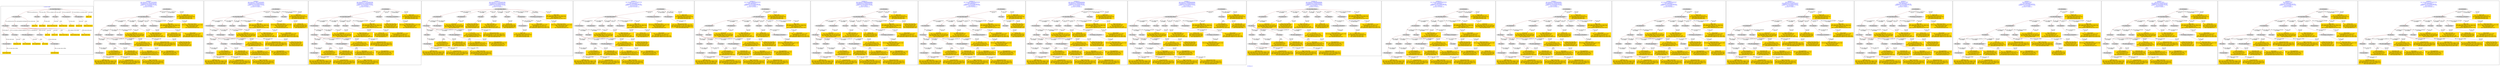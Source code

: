 digraph n0 {
fontcolor="blue"
remincross="true"
label="s02-dma.csv"
subgraph cluster_0 {
label="1-correct model"
n2[style="filled",color="white",fillcolor="lightgray",label="E12_Production1"];
n3[style="filled",color="white",fillcolor="lightgray",label="E21_Person1"];
n4[style="filled",color="white",fillcolor="lightgray",label="E55_Type2"];
n5[style="filled",color="white",fillcolor="lightgray",label="E52_Time-Span3"];
n6[style="filled",color="white",fillcolor="lightgray",label="E69_Death1"];
n7[style="filled",color="white",fillcolor="lightgray",label="E74_Group1"];
n8[style="filled",color="white",fillcolor="lightgray",label="E82_Actor_Appellation1"];
n9[style="filled",color="white",fillcolor="lightgray",label="E67_Birth1"];
n10[shape="plaintext",style="filled",fillcolor="gold",label="Artist URI"];
n11[style="filled",color="white",fillcolor="lightgray",label="E22_Man-Made_Object1"];
n12[style="filled",color="white",fillcolor="lightgray",label="E35_Title1"];
n13[style="filled",color="white",fillcolor="lightgray",label="E30_Right1"];
n14[style="filled",color="white",fillcolor="lightgray",label="E55_Type1"];
n15[style="filled",color="white",fillcolor="lightgray",label="E54_Dimension1"];
n16[style="filled",color="white",fillcolor="lightgray",label="E40_Legal_Body1"];
n17[shape="plaintext",style="filled",fillcolor="gold",label="Object_URI"];
n18[shape="plaintext",style="filled",fillcolor="gold",label="Object Rights"];
n19[shape="plaintext",style="filled",fillcolor="gold",label="Object Title"];
n20[shape="plaintext",style="filled",fillcolor="gold",label="Museum URI"];
n21[shape="plaintext",style="filled",fillcolor="gold",label="Object Link Source"];
n22[style="filled",color="white",fillcolor="lightgray",label="E52_Time-Span1"];
n23[shape="plaintext",style="filled",fillcolor="gold",label="Artist Birth Date"];
n24[style="filled",color="white",fillcolor="lightgray",label="E52_Time-Span2"];
n25[shape="plaintext",style="filled",fillcolor="gold",label="Artist Death Date"];
n26[shape="plaintext",style="filled",fillcolor="gold",label="Object Earliest Date"];
n27[shape="plaintext",style="filled",fillcolor="gold",label="Object Latest Date"];
n28[shape="plaintext",style="filled",fillcolor="gold",label="dimensions"];
n29[shape="plaintext",style="filled",fillcolor="gold",label="Object Work Type URI"];
n30[shape="plaintext",style="filled",fillcolor="gold",label="Object Work Type"];
n31[shape="plaintext",style="filled",fillcolor="gold",label="Medium URI"];
n32[shape="plaintext",style="filled",fillcolor="gold",label="Object Facet Value 1"];
n33[shape="plaintext",style="filled",fillcolor="gold",label="Nationality_URI"];
n34[shape="plaintext",style="filled",fillcolor="gold",label="Artist Nationality"];
n35[shape="plaintext",style="filled",fillcolor="gold",label="Artist Appellation"];
n36[shape="plaintext",style="filled",fillcolor="gold",label="Artist Name"];
}
subgraph cluster_1 {
label="candidate 0\nlink coherence:0.7096774193548387\nnode coherence:0.7333333333333333\nconfidence:0.48579269827585136\nmapping score:0.44559103014423806\ncost:526.009082\n-precision:0.52-recall:0.47"
n38[style="filled",color="white",fillcolor="lightgray",label="E12_Production1"];
n39[style="filled",color="white",fillcolor="lightgray",label="E21_Person1"];
n40[style="filled",color="white",fillcolor="lightgray",label="E52_Time-Span2"];
n41[style="filled",color="white",fillcolor="lightgray",label="E55_Type1"];
n42[style="filled",color="white",fillcolor="lightgray",label="E67_Birth1"];
n43[style="filled",color="white",fillcolor="lightgray",label="E74_Group1"];
n44[style="filled",color="white",fillcolor="lightgray",label="E82_Actor_Appellation1"];
n45[style="filled",color="white",fillcolor="lightgray",label="E22_Man-Made_Object1"];
n46[style="filled",color="white",fillcolor="lightgray",label="E54_Dimension1"];
n47[style="filled",color="white",fillcolor="lightgray",label="E55_Type2"];
n48[style="filled",color="white",fillcolor="lightgray",label="E55_Type3"];
n49[style="filled",color="white",fillcolor="lightgray",label="E8_Acquisition1"];
n50[style="filled",color="white",fillcolor="lightgray",label="E31_Document1"];
n51[style="filled",color="white",fillcolor="lightgray",label="E52_Time-Span1"];
n52[style="filled",color="white",fillcolor="lightgray",label="E29_Design_or_Procedure1"];
n53[shape="plaintext",style="filled",fillcolor="gold",label="Artist Birth Date\n[E52_Time-Span,P82a_begin_of_the_begin,0.543]\n[E52_Time-Span,P82_at_some_time_within,0.323]\n[E52_Time-Span,P82b_end_of_the_end,0.085]\n[E33_Linguistic_Object,P3_has_note,0.049]"];
n54[shape="plaintext",style="filled",fillcolor="gold",label="Object Rights\n[E8_Acquisition,P3_has_note,0.456]\n[E30_Right,P3_has_note,0.32]\n[E22_Man-Made_Object,P3_has_note,0.12]\n[E73_Information_Object,P3_has_note,0.104]"];
n55[shape="plaintext",style="filled",fillcolor="gold",label="Object_URI\n[E31_Document,classLink,0.431]\n[E22_Man-Made_Object,classLink,0.358]\n[E38_Image,classLink,0.115]\n[E21_Person,classLink,0.096]"];
n56[shape="plaintext",style="filled",fillcolor="gold",label="Object Work Type\n[E55_Type,classLink,0.366]\n[E55_Type,label,0.337]\n[E31_Document,classLink,0.166]\n[E33_Linguistic_Object,P3_has_note,0.131]"];
n57[shape="plaintext",style="filled",fillcolor="gold",label="Artist Nationality\n[E74_Group,label,0.534]\n[E74_Group,classLink,0.25]\n[E55_Type,label,0.125]\n[E8_Acquisition,P3_has_note,0.091]"];
n58[shape="plaintext",style="filled",fillcolor="gold",label="Artist Death Date\n[E52_Time-Span,P82b_end_of_the_end,0.487]\n[E52_Time-Span,P82_at_some_time_within,0.339]\n[E52_Time-Span,P82a_begin_of_the_begin,0.091]\n[E52_Time-Span,label,0.083]"];
n59[shape="plaintext",style="filled",fillcolor="gold",label="Object Facet Value 1\n[E29_Design_or_Procedure,P3_has_note,0.336]\n[E57_Material,label,0.263]\n[E55_Type,label,0.239]\n[E57_Material,classLink,0.163]"];
n60[shape="plaintext",style="filled",fillcolor="gold",label="Object Earliest Date\n[E52_Time-Span,P82b_end_of_the_end,0.332]\n[E52_Time-Span,P82_at_some_time_within,0.327]\n[E52_Time-Span,P82a_begin_of_the_begin,0.251]\n[E52_Time-Span,label,0.09]"];
n61[shape="plaintext",style="filled",fillcolor="gold",label="Medium URI\n[E55_Type,classLink,0.412]\n[E57_Material,classLink,0.392]\n[E74_Group,classLink,0.169]\n[E55_Type,label,0.027]"];
n62[shape="plaintext",style="filled",fillcolor="gold",label="Artist URI\n[E21_Person,classLink,0.459]\n[E31_Document,classLink,0.276]\n[E82_Actor_Appellation,classLink,0.147]\n[E39_Actor,classLink,0.119]"];
n63[shape="plaintext",style="filled",fillcolor="gold",label="Object Latest Date\n[E52_Time-Span,P82_at_some_time_within,0.332]\n[E52_Time-Span,P82b_end_of_the_end,0.323]\n[E52_Time-Span,P82a_begin_of_the_begin,0.259]\n[E52_Time-Span,label,0.086]"];
n64[shape="plaintext",style="filled",fillcolor="gold",label="dimensions\n[E54_Dimension,P3_has_note,0.822]\n[E22_Man-Made_Object,P3_has_note,0.088]\n[E22_Man-Made_Object,classLink,0.045]\n[E55_Type,label,0.045]"];
n65[shape="plaintext",style="filled",fillcolor="gold",label="Object Work Type URI\n[E55_Type,classLink,0.566]\n[E55_Type,label,0.168]\n[E57_Material,classLink,0.134]\n[E74_Group,classLink,0.133]"];
n66[shape="plaintext",style="filled",fillcolor="gold",label="Artist Name\n[E82_Actor_Appellation,label,0.553]\n[E22_Man-Made_Object,P3_has_note,0.155]\n[E8_Acquisition,P3_has_note,0.152]\n[E22_Man-Made_Object,classLink,0.139]"];
n67[shape="plaintext",style="filled",fillcolor="gold",label="Object Title\n[E22_Man-Made_Object,P3_has_note,0.311]\n[E73_Information_Object,P3_has_note,0.254]\n[E35_Title,label,0.232]\n[E33_Linguistic_Object,P3_has_note,0.203]"];
n68[shape="plaintext",style="filled",fillcolor="gold",label="Nationality_URI\n[E74_Group,classLink,0.613]\n[E55_Type,classLink,0.226]\n[E57_Material,classLink,0.112]\n[E55_Type,label,0.049]"];
n69[shape="plaintext",style="filled",fillcolor="gold",label="Artist Appellation\n[E82_Actor_Appellation,classLink,0.707]\n[E21_Person,classLink,0.144]\n[E31_Document,classLink,0.114]\n[E39_Actor,classLink,0.034]"];
}
subgraph cluster_2 {
label="candidate 1\nlink coherence:0.7096774193548387\nnode coherence:0.7333333333333333\nconfidence:0.48579269827585136\nmapping score:0.44559103014423806\ncost:625.019084\n-precision:0.52-recall:0.47"
n71[style="filled",color="white",fillcolor="lightgray",label="E12_Production1"];
n72[style="filled",color="white",fillcolor="lightgray",label="E21_Person1"];
n73[style="filled",color="white",fillcolor="lightgray",label="E52_Time-Span2"];
n74[style="filled",color="white",fillcolor="lightgray",label="E55_Type1"];
n75[style="filled",color="white",fillcolor="lightgray",label="E67_Birth1"];
n76[style="filled",color="white",fillcolor="lightgray",label="E74_Group1"];
n77[style="filled",color="white",fillcolor="lightgray",label="E82_Actor_Appellation1"];
n78[style="filled",color="white",fillcolor="lightgray",label="E22_Man-Made_Object1"];
n79[style="filled",color="white",fillcolor="lightgray",label="E54_Dimension1"];
n80[style="filled",color="white",fillcolor="lightgray",label="E55_Type2"];
n81[style="filled",color="white",fillcolor="lightgray",label="E8_Acquisition1"];
n82[style="filled",color="white",fillcolor="lightgray",label="E31_Document1"];
n83[style="filled",color="white",fillcolor="lightgray",label="E52_Time-Span1"];
n84[style="filled",color="white",fillcolor="lightgray",label="E29_Design_or_Procedure1"];
n85[style="filled",color="white",fillcolor="lightgray",label="E55_Type3"];
n86[shape="plaintext",style="filled",fillcolor="gold",label="Artist Birth Date\n[E52_Time-Span,P82a_begin_of_the_begin,0.543]\n[E52_Time-Span,P82_at_some_time_within,0.323]\n[E52_Time-Span,P82b_end_of_the_end,0.085]\n[E33_Linguistic_Object,P3_has_note,0.049]"];
n87[shape="plaintext",style="filled",fillcolor="gold",label="Object Rights\n[E8_Acquisition,P3_has_note,0.456]\n[E30_Right,P3_has_note,0.32]\n[E22_Man-Made_Object,P3_has_note,0.12]\n[E73_Information_Object,P3_has_note,0.104]"];
n88[shape="plaintext",style="filled",fillcolor="gold",label="Object_URI\n[E31_Document,classLink,0.431]\n[E22_Man-Made_Object,classLink,0.358]\n[E38_Image,classLink,0.115]\n[E21_Person,classLink,0.096]"];
n89[shape="plaintext",style="filled",fillcolor="gold",label="Object Work Type\n[E55_Type,classLink,0.366]\n[E55_Type,label,0.337]\n[E31_Document,classLink,0.166]\n[E33_Linguistic_Object,P3_has_note,0.131]"];
n90[shape="plaintext",style="filled",fillcolor="gold",label="Artist Nationality\n[E74_Group,label,0.534]\n[E74_Group,classLink,0.25]\n[E55_Type,label,0.125]\n[E8_Acquisition,P3_has_note,0.091]"];
n91[shape="plaintext",style="filled",fillcolor="gold",label="Artist Death Date\n[E52_Time-Span,P82b_end_of_the_end,0.487]\n[E52_Time-Span,P82_at_some_time_within,0.339]\n[E52_Time-Span,P82a_begin_of_the_begin,0.091]\n[E52_Time-Span,label,0.083]"];
n92[shape="plaintext",style="filled",fillcolor="gold",label="Object Facet Value 1\n[E29_Design_or_Procedure,P3_has_note,0.336]\n[E57_Material,label,0.263]\n[E55_Type,label,0.239]\n[E57_Material,classLink,0.163]"];
n93[shape="plaintext",style="filled",fillcolor="gold",label="Object Earliest Date\n[E52_Time-Span,P82b_end_of_the_end,0.332]\n[E52_Time-Span,P82_at_some_time_within,0.327]\n[E52_Time-Span,P82a_begin_of_the_begin,0.251]\n[E52_Time-Span,label,0.09]"];
n94[shape="plaintext",style="filled",fillcolor="gold",label="Medium URI\n[E55_Type,classLink,0.412]\n[E57_Material,classLink,0.392]\n[E74_Group,classLink,0.169]\n[E55_Type,label,0.027]"];
n95[shape="plaintext",style="filled",fillcolor="gold",label="Artist URI\n[E21_Person,classLink,0.459]\n[E31_Document,classLink,0.276]\n[E82_Actor_Appellation,classLink,0.147]\n[E39_Actor,classLink,0.119]"];
n96[shape="plaintext",style="filled",fillcolor="gold",label="Object Latest Date\n[E52_Time-Span,P82_at_some_time_within,0.332]\n[E52_Time-Span,P82b_end_of_the_end,0.323]\n[E52_Time-Span,P82a_begin_of_the_begin,0.259]\n[E52_Time-Span,label,0.086]"];
n97[shape="plaintext",style="filled",fillcolor="gold",label="dimensions\n[E54_Dimension,P3_has_note,0.822]\n[E22_Man-Made_Object,P3_has_note,0.088]\n[E22_Man-Made_Object,classLink,0.045]\n[E55_Type,label,0.045]"];
n98[shape="plaintext",style="filled",fillcolor="gold",label="Object Work Type URI\n[E55_Type,classLink,0.566]\n[E55_Type,label,0.168]\n[E57_Material,classLink,0.134]\n[E74_Group,classLink,0.133]"];
n99[shape="plaintext",style="filled",fillcolor="gold",label="Artist Name\n[E82_Actor_Appellation,label,0.553]\n[E22_Man-Made_Object,P3_has_note,0.155]\n[E8_Acquisition,P3_has_note,0.152]\n[E22_Man-Made_Object,classLink,0.139]"];
n100[shape="plaintext",style="filled",fillcolor="gold",label="Object Title\n[E22_Man-Made_Object,P3_has_note,0.311]\n[E73_Information_Object,P3_has_note,0.254]\n[E35_Title,label,0.232]\n[E33_Linguistic_Object,P3_has_note,0.203]"];
n101[shape="plaintext",style="filled",fillcolor="gold",label="Nationality_URI\n[E74_Group,classLink,0.613]\n[E55_Type,classLink,0.226]\n[E57_Material,classLink,0.112]\n[E55_Type,label,0.049]"];
n102[shape="plaintext",style="filled",fillcolor="gold",label="Artist Appellation\n[E82_Actor_Appellation,classLink,0.707]\n[E21_Person,classLink,0.144]\n[E31_Document,classLink,0.114]\n[E39_Actor,classLink,0.034]"];
}
subgraph cluster_3 {
label="candidate 10\nlink coherence:0.6774193548387096\nnode coherence:0.7333333333333333\nconfidence:0.48579269827585136\nmapping score:0.44559103014423806\ncost:526.009162\n-precision:0.52-recall:0.47"
n104[style="filled",color="white",fillcolor="lightgray",label="E12_Production1"];
n105[style="filled",color="white",fillcolor="lightgray",label="E21_Person1"];
n106[style="filled",color="white",fillcolor="lightgray",label="E52_Time-Span2"];
n107[style="filled",color="white",fillcolor="lightgray",label="E67_Birth1"];
n108[style="filled",color="white",fillcolor="lightgray",label="E74_Group1"];
n109[style="filled",color="white",fillcolor="lightgray",label="E82_Actor_Appellation1"];
n110[style="filled",color="white",fillcolor="lightgray",label="E22_Man-Made_Object1"];
n111[style="filled",color="white",fillcolor="lightgray",label="E54_Dimension1"];
n112[style="filled",color="white",fillcolor="lightgray",label="E55_Type2"];
n113[style="filled",color="white",fillcolor="lightgray",label="E55_Type3"];
n114[style="filled",color="white",fillcolor="lightgray",label="E8_Acquisition1"];
n115[style="filled",color="white",fillcolor="lightgray",label="E31_Document1"];
n116[style="filled",color="white",fillcolor="lightgray",label="E55_Type1"];
n117[style="filled",color="white",fillcolor="lightgray",label="E52_Time-Span1"];
n118[style="filled",color="white",fillcolor="lightgray",label="E29_Design_or_Procedure1"];
n119[shape="plaintext",style="filled",fillcolor="gold",label="Artist Birth Date\n[E52_Time-Span,P82a_begin_of_the_begin,0.543]\n[E52_Time-Span,P82_at_some_time_within,0.323]\n[E52_Time-Span,P82b_end_of_the_end,0.085]\n[E33_Linguistic_Object,P3_has_note,0.049]"];
n120[shape="plaintext",style="filled",fillcolor="gold",label="Object Rights\n[E8_Acquisition,P3_has_note,0.456]\n[E30_Right,P3_has_note,0.32]\n[E22_Man-Made_Object,P3_has_note,0.12]\n[E73_Information_Object,P3_has_note,0.104]"];
n121[shape="plaintext",style="filled",fillcolor="gold",label="Object_URI\n[E31_Document,classLink,0.431]\n[E22_Man-Made_Object,classLink,0.358]\n[E38_Image,classLink,0.115]\n[E21_Person,classLink,0.096]"];
n122[shape="plaintext",style="filled",fillcolor="gold",label="Object Work Type\n[E55_Type,classLink,0.366]\n[E55_Type,label,0.337]\n[E31_Document,classLink,0.166]\n[E33_Linguistic_Object,P3_has_note,0.131]"];
n123[shape="plaintext",style="filled",fillcolor="gold",label="Artist Nationality\n[E74_Group,label,0.534]\n[E74_Group,classLink,0.25]\n[E55_Type,label,0.125]\n[E8_Acquisition,P3_has_note,0.091]"];
n124[shape="plaintext",style="filled",fillcolor="gold",label="Artist Death Date\n[E52_Time-Span,P82b_end_of_the_end,0.487]\n[E52_Time-Span,P82_at_some_time_within,0.339]\n[E52_Time-Span,P82a_begin_of_the_begin,0.091]\n[E52_Time-Span,label,0.083]"];
n125[shape="plaintext",style="filled",fillcolor="gold",label="Object Facet Value 1\n[E29_Design_or_Procedure,P3_has_note,0.336]\n[E57_Material,label,0.263]\n[E55_Type,label,0.239]\n[E57_Material,classLink,0.163]"];
n126[shape="plaintext",style="filled",fillcolor="gold",label="Object Earliest Date\n[E52_Time-Span,P82b_end_of_the_end,0.332]\n[E52_Time-Span,P82_at_some_time_within,0.327]\n[E52_Time-Span,P82a_begin_of_the_begin,0.251]\n[E52_Time-Span,label,0.09]"];
n127[shape="plaintext",style="filled",fillcolor="gold",label="Medium URI\n[E55_Type,classLink,0.412]\n[E57_Material,classLink,0.392]\n[E74_Group,classLink,0.169]\n[E55_Type,label,0.027]"];
n128[shape="plaintext",style="filled",fillcolor="gold",label="Artist URI\n[E21_Person,classLink,0.459]\n[E31_Document,classLink,0.276]\n[E82_Actor_Appellation,classLink,0.147]\n[E39_Actor,classLink,0.119]"];
n129[shape="plaintext",style="filled",fillcolor="gold",label="Object Latest Date\n[E52_Time-Span,P82_at_some_time_within,0.332]\n[E52_Time-Span,P82b_end_of_the_end,0.323]\n[E52_Time-Span,P82a_begin_of_the_begin,0.259]\n[E52_Time-Span,label,0.086]"];
n130[shape="plaintext",style="filled",fillcolor="gold",label="dimensions\n[E54_Dimension,P3_has_note,0.822]\n[E22_Man-Made_Object,P3_has_note,0.088]\n[E22_Man-Made_Object,classLink,0.045]\n[E55_Type,label,0.045]"];
n131[shape="plaintext",style="filled",fillcolor="gold",label="Object Work Type URI\n[E55_Type,classLink,0.566]\n[E55_Type,label,0.168]\n[E57_Material,classLink,0.134]\n[E74_Group,classLink,0.133]"];
n132[shape="plaintext",style="filled",fillcolor="gold",label="Artist Name\n[E82_Actor_Appellation,label,0.553]\n[E22_Man-Made_Object,P3_has_note,0.155]\n[E8_Acquisition,P3_has_note,0.152]\n[E22_Man-Made_Object,classLink,0.139]"];
n133[shape="plaintext",style="filled",fillcolor="gold",label="Object Title\n[E22_Man-Made_Object,P3_has_note,0.311]\n[E73_Information_Object,P3_has_note,0.254]\n[E35_Title,label,0.232]\n[E33_Linguistic_Object,P3_has_note,0.203]"];
n134[shape="plaintext",style="filled",fillcolor="gold",label="Nationality_URI\n[E74_Group,classLink,0.613]\n[E55_Type,classLink,0.226]\n[E57_Material,classLink,0.112]\n[E55_Type,label,0.049]"];
n135[shape="plaintext",style="filled",fillcolor="gold",label="Artist Appellation\n[E82_Actor_Appellation,classLink,0.707]\n[E21_Person,classLink,0.144]\n[E31_Document,classLink,0.114]\n[E39_Actor,classLink,0.034]"];
}
subgraph cluster_4 {
label="candidate 11\nlink coherence:0.6774193548387096\nnode coherence:0.7333333333333333\nconfidence:0.48579269827585136\nmapping score:0.44559103014423806\ncost:625.019164\n-precision:0.55-recall:0.5"
n137[style="filled",color="white",fillcolor="lightgray",label="E12_Production1"];
n138[style="filled",color="white",fillcolor="lightgray",label="E21_Person1"];
n139[style="filled",color="white",fillcolor="lightgray",label="E52_Time-Span2"];
n140[style="filled",color="white",fillcolor="lightgray",label="E67_Birth1"];
n141[style="filled",color="white",fillcolor="lightgray",label="E74_Group1"];
n142[style="filled",color="white",fillcolor="lightgray",label="E82_Actor_Appellation1"];
n143[style="filled",color="white",fillcolor="lightgray",label="E22_Man-Made_Object1"];
n144[style="filled",color="white",fillcolor="lightgray",label="E54_Dimension1"];
n145[style="filled",color="white",fillcolor="lightgray",label="E55_Type1"];
n146[style="filled",color="white",fillcolor="lightgray",label="E55_Type2"];
n147[style="filled",color="white",fillcolor="lightgray",label="E55_Type3"];
n148[style="filled",color="white",fillcolor="lightgray",label="E8_Acquisition1"];
n149[style="filled",color="white",fillcolor="lightgray",label="E52_Time-Span1"];
n150[style="filled",color="white",fillcolor="lightgray",label="E29_Design_or_Procedure1"];
n151[style="filled",color="white",fillcolor="lightgray",label="E31_Document1"];
n152[shape="plaintext",style="filled",fillcolor="gold",label="Artist Birth Date\n[E52_Time-Span,P82a_begin_of_the_begin,0.543]\n[E52_Time-Span,P82_at_some_time_within,0.323]\n[E52_Time-Span,P82b_end_of_the_end,0.085]\n[E33_Linguistic_Object,P3_has_note,0.049]"];
n153[shape="plaintext",style="filled",fillcolor="gold",label="Object Rights\n[E8_Acquisition,P3_has_note,0.456]\n[E30_Right,P3_has_note,0.32]\n[E22_Man-Made_Object,P3_has_note,0.12]\n[E73_Information_Object,P3_has_note,0.104]"];
n154[shape="plaintext",style="filled",fillcolor="gold",label="Object_URI\n[E31_Document,classLink,0.431]\n[E22_Man-Made_Object,classLink,0.358]\n[E38_Image,classLink,0.115]\n[E21_Person,classLink,0.096]"];
n155[shape="plaintext",style="filled",fillcolor="gold",label="Object Work Type\n[E55_Type,classLink,0.366]\n[E55_Type,label,0.337]\n[E31_Document,classLink,0.166]\n[E33_Linguistic_Object,P3_has_note,0.131]"];
n156[shape="plaintext",style="filled",fillcolor="gold",label="Artist Nationality\n[E74_Group,label,0.534]\n[E74_Group,classLink,0.25]\n[E55_Type,label,0.125]\n[E8_Acquisition,P3_has_note,0.091]"];
n157[shape="plaintext",style="filled",fillcolor="gold",label="Artist Death Date\n[E52_Time-Span,P82b_end_of_the_end,0.487]\n[E52_Time-Span,P82_at_some_time_within,0.339]\n[E52_Time-Span,P82a_begin_of_the_begin,0.091]\n[E52_Time-Span,label,0.083]"];
n158[shape="plaintext",style="filled",fillcolor="gold",label="Object Facet Value 1\n[E29_Design_or_Procedure,P3_has_note,0.336]\n[E57_Material,label,0.263]\n[E55_Type,label,0.239]\n[E57_Material,classLink,0.163]"];
n159[shape="plaintext",style="filled",fillcolor="gold",label="Object Earliest Date\n[E52_Time-Span,P82b_end_of_the_end,0.332]\n[E52_Time-Span,P82_at_some_time_within,0.327]\n[E52_Time-Span,P82a_begin_of_the_begin,0.251]\n[E52_Time-Span,label,0.09]"];
n160[shape="plaintext",style="filled",fillcolor="gold",label="Medium URI\n[E55_Type,classLink,0.412]\n[E57_Material,classLink,0.392]\n[E74_Group,classLink,0.169]\n[E55_Type,label,0.027]"];
n161[shape="plaintext",style="filled",fillcolor="gold",label="Artist URI\n[E21_Person,classLink,0.459]\n[E31_Document,classLink,0.276]\n[E82_Actor_Appellation,classLink,0.147]\n[E39_Actor,classLink,0.119]"];
n162[shape="plaintext",style="filled",fillcolor="gold",label="Object Latest Date\n[E52_Time-Span,P82_at_some_time_within,0.332]\n[E52_Time-Span,P82b_end_of_the_end,0.323]\n[E52_Time-Span,P82a_begin_of_the_begin,0.259]\n[E52_Time-Span,label,0.086]"];
n163[shape="plaintext",style="filled",fillcolor="gold",label="dimensions\n[E54_Dimension,P3_has_note,0.822]\n[E22_Man-Made_Object,P3_has_note,0.088]\n[E22_Man-Made_Object,classLink,0.045]\n[E55_Type,label,0.045]"];
n164[shape="plaintext",style="filled",fillcolor="gold",label="Object Work Type URI\n[E55_Type,classLink,0.566]\n[E55_Type,label,0.168]\n[E57_Material,classLink,0.134]\n[E74_Group,classLink,0.133]"];
n165[shape="plaintext",style="filled",fillcolor="gold",label="Artist Name\n[E82_Actor_Appellation,label,0.553]\n[E22_Man-Made_Object,P3_has_note,0.155]\n[E8_Acquisition,P3_has_note,0.152]\n[E22_Man-Made_Object,classLink,0.139]"];
n166[shape="plaintext",style="filled",fillcolor="gold",label="Object Title\n[E22_Man-Made_Object,P3_has_note,0.311]\n[E73_Information_Object,P3_has_note,0.254]\n[E35_Title,label,0.232]\n[E33_Linguistic_Object,P3_has_note,0.203]"];
n167[shape="plaintext",style="filled",fillcolor="gold",label="Nationality_URI\n[E74_Group,classLink,0.613]\n[E55_Type,classLink,0.226]\n[E57_Material,classLink,0.112]\n[E55_Type,label,0.049]"];
n168[shape="plaintext",style="filled",fillcolor="gold",label="Artist Appellation\n[E82_Actor_Appellation,classLink,0.707]\n[E21_Person,classLink,0.144]\n[E31_Document,classLink,0.114]\n[E39_Actor,classLink,0.034]"];
}
subgraph cluster_5 {
label="candidate 12\nlink coherence:0.6774193548387096\nnode coherence:0.7\nconfidence:0.48579269827585136\nmapping score:0.43447991903312694\ncost:625.019164\n-precision:0.48-recall:0.44"
n170[style="filled",color="white",fillcolor="lightgray",label="E12_Production1"];
n171[style="filled",color="white",fillcolor="lightgray",label="E21_Person1"];
n172[style="filled",color="white",fillcolor="lightgray",label="E55_Type1"];
n173[style="filled",color="white",fillcolor="lightgray",label="E67_Birth1"];
n174[style="filled",color="white",fillcolor="lightgray",label="E74_Group1"];
n175[style="filled",color="white",fillcolor="lightgray",label="E82_Actor_Appellation1"];
n176[style="filled",color="white",fillcolor="lightgray",label="E22_Man-Made_Object1"];
n177[style="filled",color="white",fillcolor="lightgray",label="E54_Dimension1"];
n178[style="filled",color="white",fillcolor="lightgray",label="E55_Type2"];
n179[style="filled",color="white",fillcolor="lightgray",label="E55_Type3"];
n180[style="filled",color="white",fillcolor="lightgray",label="E8_Acquisition1"];
n181[style="filled",color="white",fillcolor="lightgray",label="E31_Document1"];
n182[style="filled",color="white",fillcolor="lightgray",label="E52_Time-Span1"];
n183[style="filled",color="white",fillcolor="lightgray",label="E29_Design_or_Procedure1"];
n184[style="filled",color="white",fillcolor="lightgray",label="E52_Time-Span4"];
n185[shape="plaintext",style="filled",fillcolor="gold",label="Artist Birth Date\n[E52_Time-Span,P82a_begin_of_the_begin,0.543]\n[E52_Time-Span,P82_at_some_time_within,0.323]\n[E52_Time-Span,P82b_end_of_the_end,0.085]\n[E33_Linguistic_Object,P3_has_note,0.049]"];
n186[shape="plaintext",style="filled",fillcolor="gold",label="Object Rights\n[E8_Acquisition,P3_has_note,0.456]\n[E30_Right,P3_has_note,0.32]\n[E22_Man-Made_Object,P3_has_note,0.12]\n[E73_Information_Object,P3_has_note,0.104]"];
n187[shape="plaintext",style="filled",fillcolor="gold",label="Object_URI\n[E31_Document,classLink,0.431]\n[E22_Man-Made_Object,classLink,0.358]\n[E38_Image,classLink,0.115]\n[E21_Person,classLink,0.096]"];
n188[shape="plaintext",style="filled",fillcolor="gold",label="Object Work Type\n[E55_Type,classLink,0.366]\n[E55_Type,label,0.337]\n[E31_Document,classLink,0.166]\n[E33_Linguistic_Object,P3_has_note,0.131]"];
n189[shape="plaintext",style="filled",fillcolor="gold",label="Artist Nationality\n[E74_Group,label,0.534]\n[E74_Group,classLink,0.25]\n[E55_Type,label,0.125]\n[E8_Acquisition,P3_has_note,0.091]"];
n190[shape="plaintext",style="filled",fillcolor="gold",label="Artist Death Date\n[E52_Time-Span,P82b_end_of_the_end,0.487]\n[E52_Time-Span,P82_at_some_time_within,0.339]\n[E52_Time-Span,P82a_begin_of_the_begin,0.091]\n[E52_Time-Span,label,0.083]"];
n191[shape="plaintext",style="filled",fillcolor="gold",label="Object Facet Value 1\n[E29_Design_or_Procedure,P3_has_note,0.336]\n[E57_Material,label,0.263]\n[E55_Type,label,0.239]\n[E57_Material,classLink,0.163]"];
n192[shape="plaintext",style="filled",fillcolor="gold",label="Medium URI\n[E55_Type,classLink,0.412]\n[E57_Material,classLink,0.392]\n[E74_Group,classLink,0.169]\n[E55_Type,label,0.027]"];
n193[shape="plaintext",style="filled",fillcolor="gold",label="Artist URI\n[E21_Person,classLink,0.459]\n[E31_Document,classLink,0.276]\n[E82_Actor_Appellation,classLink,0.147]\n[E39_Actor,classLink,0.119]"];
n194[shape="plaintext",style="filled",fillcolor="gold",label="Object Latest Date\n[E52_Time-Span,P82_at_some_time_within,0.332]\n[E52_Time-Span,P82b_end_of_the_end,0.323]\n[E52_Time-Span,P82a_begin_of_the_begin,0.259]\n[E52_Time-Span,label,0.086]"];
n195[shape="plaintext",style="filled",fillcolor="gold",label="dimensions\n[E54_Dimension,P3_has_note,0.822]\n[E22_Man-Made_Object,P3_has_note,0.088]\n[E22_Man-Made_Object,classLink,0.045]\n[E55_Type,label,0.045]"];
n196[shape="plaintext",style="filled",fillcolor="gold",label="Object Work Type URI\n[E55_Type,classLink,0.566]\n[E55_Type,label,0.168]\n[E57_Material,classLink,0.134]\n[E74_Group,classLink,0.133]"];
n197[shape="plaintext",style="filled",fillcolor="gold",label="Artist Name\n[E82_Actor_Appellation,label,0.553]\n[E22_Man-Made_Object,P3_has_note,0.155]\n[E8_Acquisition,P3_has_note,0.152]\n[E22_Man-Made_Object,classLink,0.139]"];
n198[shape="plaintext",style="filled",fillcolor="gold",label="Object Title\n[E22_Man-Made_Object,P3_has_note,0.311]\n[E73_Information_Object,P3_has_note,0.254]\n[E35_Title,label,0.232]\n[E33_Linguistic_Object,P3_has_note,0.203]"];
n199[shape="plaintext",style="filled",fillcolor="gold",label="Nationality_URI\n[E74_Group,classLink,0.613]\n[E55_Type,classLink,0.226]\n[E57_Material,classLink,0.112]\n[E55_Type,label,0.049]"];
n200[shape="plaintext",style="filled",fillcolor="gold",label="Object Earliest Date\n[E52_Time-Span,P82b_end_of_the_end,0.332]\n[E52_Time-Span,P82_at_some_time_within,0.327]\n[E52_Time-Span,P82a_begin_of_the_begin,0.251]\n[E52_Time-Span,label,0.09]"];
n201[shape="plaintext",style="filled",fillcolor="gold",label="Artist Appellation\n[E82_Actor_Appellation,classLink,0.707]\n[E21_Person,classLink,0.144]\n[E31_Document,classLink,0.114]\n[E39_Actor,classLink,0.034]"];
}
subgraph cluster_6 {
label="candidate 13\nlink coherence:0.6666666666666666\nnode coherence:0.7\nconfidence:0.48579269827585136\nmapping score:0.43447991903312694\ncost:527.99909\n-precision:0.48-recall:0.47"
n203[style="filled",color="white",fillcolor="lightgray",label="E12_Production1"];
n204[style="filled",color="white",fillcolor="lightgray",label="E21_Person1"];
n205[style="filled",color="white",fillcolor="lightgray",label="E55_Type1"];
n206[style="filled",color="white",fillcolor="lightgray",label="E67_Birth1"];
n207[style="filled",color="white",fillcolor="lightgray",label="E69_Death1"];
n208[style="filled",color="white",fillcolor="lightgray",label="E74_Group1"];
n209[style="filled",color="white",fillcolor="lightgray",label="E82_Actor_Appellation1"];
n210[style="filled",color="white",fillcolor="lightgray",label="E22_Man-Made_Object1"];
n211[style="filled",color="white",fillcolor="lightgray",label="E54_Dimension1"];
n212[style="filled",color="white",fillcolor="lightgray",label="E55_Type2"];
n213[style="filled",color="white",fillcolor="lightgray",label="E55_Type3"];
n214[style="filled",color="white",fillcolor="lightgray",label="E57_Material1"];
n215[style="filled",color="white",fillcolor="lightgray",label="E8_Acquisition1"];
n216[style="filled",color="white",fillcolor="lightgray",label="E31_Document1"];
n217[style="filled",color="white",fillcolor="lightgray",label="E52_Time-Span1"];
n218[style="filled",color="white",fillcolor="lightgray",label="E52_Time-Span4"];
n219[style="filled",color="white",fillcolor="lightgray",label="E29_Design_or_Procedure1"];
n220[shape="plaintext",style="filled",fillcolor="gold",label="Artist Birth Date\n[E52_Time-Span,P82a_begin_of_the_begin,0.543]\n[E52_Time-Span,P82_at_some_time_within,0.323]\n[E52_Time-Span,P82b_end_of_the_end,0.085]\n[E33_Linguistic_Object,P3_has_note,0.049]"];
n221[shape="plaintext",style="filled",fillcolor="gold",label="Object Rights\n[E8_Acquisition,P3_has_note,0.456]\n[E30_Right,P3_has_note,0.32]\n[E22_Man-Made_Object,P3_has_note,0.12]\n[E73_Information_Object,P3_has_note,0.104]"];
n222[shape="plaintext",style="filled",fillcolor="gold",label="Object_URI\n[E31_Document,classLink,0.431]\n[E22_Man-Made_Object,classLink,0.358]\n[E38_Image,classLink,0.115]\n[E21_Person,classLink,0.096]"];
n223[shape="plaintext",style="filled",fillcolor="gold",label="Object Work Type\n[E55_Type,classLink,0.366]\n[E55_Type,label,0.337]\n[E31_Document,classLink,0.166]\n[E33_Linguistic_Object,P3_has_note,0.131]"];
n224[shape="plaintext",style="filled",fillcolor="gold",label="Artist Nationality\n[E74_Group,label,0.534]\n[E74_Group,classLink,0.25]\n[E55_Type,label,0.125]\n[E8_Acquisition,P3_has_note,0.091]"];
n225[shape="plaintext",style="filled",fillcolor="gold",label="Artist Death Date\n[E52_Time-Span,P82b_end_of_the_end,0.487]\n[E52_Time-Span,P82_at_some_time_within,0.339]\n[E52_Time-Span,P82a_begin_of_the_begin,0.091]\n[E52_Time-Span,label,0.083]"];
n226[shape="plaintext",style="filled",fillcolor="gold",label="Object Facet Value 1\n[E29_Design_or_Procedure,P3_has_note,0.336]\n[E57_Material,label,0.263]\n[E55_Type,label,0.239]\n[E57_Material,classLink,0.163]"];
n227[shape="plaintext",style="filled",fillcolor="gold",label="Medium URI\n[E55_Type,classLink,0.412]\n[E57_Material,classLink,0.392]\n[E74_Group,classLink,0.169]\n[E55_Type,label,0.027]"];
n228[shape="plaintext",style="filled",fillcolor="gold",label="Artist URI\n[E21_Person,classLink,0.459]\n[E31_Document,classLink,0.276]\n[E82_Actor_Appellation,classLink,0.147]\n[E39_Actor,classLink,0.119]"];
n229[shape="plaintext",style="filled",fillcolor="gold",label="Object Latest Date\n[E52_Time-Span,P82_at_some_time_within,0.332]\n[E52_Time-Span,P82b_end_of_the_end,0.323]\n[E52_Time-Span,P82a_begin_of_the_begin,0.259]\n[E52_Time-Span,label,0.086]"];
n230[shape="plaintext",style="filled",fillcolor="gold",label="dimensions\n[E54_Dimension,P3_has_note,0.822]\n[E22_Man-Made_Object,P3_has_note,0.088]\n[E22_Man-Made_Object,classLink,0.045]\n[E55_Type,label,0.045]"];
n231[shape="plaintext",style="filled",fillcolor="gold",label="Object Work Type URI\n[E55_Type,classLink,0.566]\n[E55_Type,label,0.168]\n[E57_Material,classLink,0.134]\n[E74_Group,classLink,0.133]"];
n232[shape="plaintext",style="filled",fillcolor="gold",label="Artist Name\n[E82_Actor_Appellation,label,0.553]\n[E22_Man-Made_Object,P3_has_note,0.155]\n[E8_Acquisition,P3_has_note,0.152]\n[E22_Man-Made_Object,classLink,0.139]"];
n233[shape="plaintext",style="filled",fillcolor="gold",label="Object Title\n[E22_Man-Made_Object,P3_has_note,0.311]\n[E73_Information_Object,P3_has_note,0.254]\n[E35_Title,label,0.232]\n[E33_Linguistic_Object,P3_has_note,0.203]"];
n234[shape="plaintext",style="filled",fillcolor="gold",label="Nationality_URI\n[E74_Group,classLink,0.613]\n[E55_Type,classLink,0.226]\n[E57_Material,classLink,0.112]\n[E55_Type,label,0.049]"];
n235[shape="plaintext",style="filled",fillcolor="gold",label="Object Earliest Date\n[E52_Time-Span,P82b_end_of_the_end,0.332]\n[E52_Time-Span,P82_at_some_time_within,0.327]\n[E52_Time-Span,P82a_begin_of_the_begin,0.251]\n[E52_Time-Span,label,0.09]"];
n236[shape="plaintext",style="filled",fillcolor="gold",label="Artist Appellation\n[E82_Actor_Appellation,classLink,0.707]\n[E21_Person,classLink,0.144]\n[E31_Document,classLink,0.114]\n[E39_Actor,classLink,0.034]"];
}
subgraph cluster_7 {
label="candidate 14\nlink coherence:0.6666666666666666\nnode coherence:0.7333333333333333\nconfidence:0.48579269827585136\nmapping score:0.44559103014423806\ncost:527.99913\n-precision:0.48-recall:0.47"
n238[style="filled",color="white",fillcolor="lightgray",label="E12_Production1"];
n239[style="filled",color="white",fillcolor="lightgray",label="E21_Person1"];
n240[style="filled",color="white",fillcolor="lightgray",label="E67_Birth1"];
n241[style="filled",color="white",fillcolor="lightgray",label="E69_Death1"];
n242[style="filled",color="white",fillcolor="lightgray",label="E74_Group1"];
n243[style="filled",color="white",fillcolor="lightgray",label="E82_Actor_Appellation1"];
n244[style="filled",color="white",fillcolor="lightgray",label="E22_Man-Made_Object1"];
n245[style="filled",color="white",fillcolor="lightgray",label="E54_Dimension1"];
n246[style="filled",color="white",fillcolor="lightgray",label="E55_Type2"];
n247[style="filled",color="white",fillcolor="lightgray",label="E55_Type3"];
n248[style="filled",color="white",fillcolor="lightgray",label="E57_Material1"];
n249[style="filled",color="white",fillcolor="lightgray",label="E8_Acquisition1"];
n250[style="filled",color="white",fillcolor="lightgray",label="E31_Document1"];
n251[style="filled",color="white",fillcolor="lightgray",label="E55_Type1"];
n252[style="filled",color="white",fillcolor="lightgray",label="E52_Time-Span1"];
n253[style="filled",color="white",fillcolor="lightgray",label="E52_Time-Span3"];
n254[style="filled",color="white",fillcolor="lightgray",label="E29_Design_or_Procedure1"];
n255[shape="plaintext",style="filled",fillcolor="gold",label="Artist Birth Date\n[E52_Time-Span,P82a_begin_of_the_begin,0.543]\n[E52_Time-Span,P82_at_some_time_within,0.323]\n[E52_Time-Span,P82b_end_of_the_end,0.085]\n[E33_Linguistic_Object,P3_has_note,0.049]"];
n256[shape="plaintext",style="filled",fillcolor="gold",label="Object Rights\n[E8_Acquisition,P3_has_note,0.456]\n[E30_Right,P3_has_note,0.32]\n[E22_Man-Made_Object,P3_has_note,0.12]\n[E73_Information_Object,P3_has_note,0.104]"];
n257[shape="plaintext",style="filled",fillcolor="gold",label="Object_URI\n[E31_Document,classLink,0.431]\n[E22_Man-Made_Object,classLink,0.358]\n[E38_Image,classLink,0.115]\n[E21_Person,classLink,0.096]"];
n258[shape="plaintext",style="filled",fillcolor="gold",label="Object Work Type\n[E55_Type,classLink,0.366]\n[E55_Type,label,0.337]\n[E31_Document,classLink,0.166]\n[E33_Linguistic_Object,P3_has_note,0.131]"];
n259[shape="plaintext",style="filled",fillcolor="gold",label="Artist Nationality\n[E74_Group,label,0.534]\n[E74_Group,classLink,0.25]\n[E55_Type,label,0.125]\n[E8_Acquisition,P3_has_note,0.091]"];
n260[shape="plaintext",style="filled",fillcolor="gold",label="Artist Death Date\n[E52_Time-Span,P82b_end_of_the_end,0.487]\n[E52_Time-Span,P82_at_some_time_within,0.339]\n[E52_Time-Span,P82a_begin_of_the_begin,0.091]\n[E52_Time-Span,label,0.083]"];
n261[shape="plaintext",style="filled",fillcolor="gold",label="Object Facet Value 1\n[E29_Design_or_Procedure,P3_has_note,0.336]\n[E57_Material,label,0.263]\n[E55_Type,label,0.239]\n[E57_Material,classLink,0.163]"];
n262[shape="plaintext",style="filled",fillcolor="gold",label="Medium URI\n[E55_Type,classLink,0.412]\n[E57_Material,classLink,0.392]\n[E74_Group,classLink,0.169]\n[E55_Type,label,0.027]"];
n263[shape="plaintext",style="filled",fillcolor="gold",label="Artist URI\n[E21_Person,classLink,0.459]\n[E31_Document,classLink,0.276]\n[E82_Actor_Appellation,classLink,0.147]\n[E39_Actor,classLink,0.119]"];
n264[shape="plaintext",style="filled",fillcolor="gold",label="Object Latest Date\n[E52_Time-Span,P82_at_some_time_within,0.332]\n[E52_Time-Span,P82b_end_of_the_end,0.323]\n[E52_Time-Span,P82a_begin_of_the_begin,0.259]\n[E52_Time-Span,label,0.086]"];
n265[shape="plaintext",style="filled",fillcolor="gold",label="dimensions\n[E54_Dimension,P3_has_note,0.822]\n[E22_Man-Made_Object,P3_has_note,0.088]\n[E22_Man-Made_Object,classLink,0.045]\n[E55_Type,label,0.045]"];
n266[shape="plaintext",style="filled",fillcolor="gold",label="Object Work Type URI\n[E55_Type,classLink,0.566]\n[E55_Type,label,0.168]\n[E57_Material,classLink,0.134]\n[E74_Group,classLink,0.133]"];
n267[shape="plaintext",style="filled",fillcolor="gold",label="Object Earliest Date\n[E52_Time-Span,P82b_end_of_the_end,0.332]\n[E52_Time-Span,P82_at_some_time_within,0.327]\n[E52_Time-Span,P82a_begin_of_the_begin,0.251]\n[E52_Time-Span,label,0.09]"];
n268[shape="plaintext",style="filled",fillcolor="gold",label="Artist Name\n[E82_Actor_Appellation,label,0.553]\n[E22_Man-Made_Object,P3_has_note,0.155]\n[E8_Acquisition,P3_has_note,0.152]\n[E22_Man-Made_Object,classLink,0.139]"];
n269[shape="plaintext",style="filled",fillcolor="gold",label="Object Title\n[E22_Man-Made_Object,P3_has_note,0.311]\n[E73_Information_Object,P3_has_note,0.254]\n[E35_Title,label,0.232]\n[E33_Linguistic_Object,P3_has_note,0.203]"];
n270[shape="plaintext",style="filled",fillcolor="gold",label="Nationality_URI\n[E74_Group,classLink,0.613]\n[E55_Type,classLink,0.226]\n[E57_Material,classLink,0.112]\n[E55_Type,label,0.049]"];
n271[shape="plaintext",style="filled",fillcolor="gold",label="Artist Appellation\n[E82_Actor_Appellation,classLink,0.707]\n[E21_Person,classLink,0.144]\n[E31_Document,classLink,0.114]\n[E39_Actor,classLink,0.034]"];
}
subgraph cluster_8 {
label="candidate 15\nlink coherence:0.6666666666666666\nnode coherence:0.7\nconfidence:0.48579269827585136\nmapping score:0.43447991903312694\ncost:626.99913\n-precision:0.48-recall:0.47"
n273[style="filled",color="white",fillcolor="lightgray",label="E12_Production1"];
n274[style="filled",color="white",fillcolor="lightgray",label="E21_Person1"];
n275[style="filled",color="white",fillcolor="lightgray",label="E67_Birth1"];
n276[style="filled",color="white",fillcolor="lightgray",label="E69_Death1"];
n277[style="filled",color="white",fillcolor="lightgray",label="E74_Group1"];
n278[style="filled",color="white",fillcolor="lightgray",label="E82_Actor_Appellation1"];
n279[style="filled",color="white",fillcolor="lightgray",label="E22_Man-Made_Object1"];
n280[style="filled",color="white",fillcolor="lightgray",label="E54_Dimension1"];
n281[style="filled",color="white",fillcolor="lightgray",label="E55_Type2"];
n282[style="filled",color="white",fillcolor="lightgray",label="E57_Material1"];
n283[style="filled",color="white",fillcolor="lightgray",label="E8_Acquisition1"];
n284[style="filled",color="white",fillcolor="lightgray",label="E31_Document1"];
n285[style="filled",color="white",fillcolor="lightgray",label="E55_Type1"];
n286[style="filled",color="white",fillcolor="lightgray",label="E52_Time-Span1"];
n287[style="filled",color="white",fillcolor="lightgray",label="E52_Time-Span3"];
n288[style="filled",color="white",fillcolor="lightgray",label="E55_Type4"];
n289[style="filled",color="white",fillcolor="lightgray",label="E29_Design_or_Procedure1"];
n290[shape="plaintext",style="filled",fillcolor="gold",label="Artist Birth Date\n[E52_Time-Span,P82a_begin_of_the_begin,0.543]\n[E52_Time-Span,P82_at_some_time_within,0.323]\n[E52_Time-Span,P82b_end_of_the_end,0.085]\n[E33_Linguistic_Object,P3_has_note,0.049]"];
n291[shape="plaintext",style="filled",fillcolor="gold",label="Object Rights\n[E8_Acquisition,P3_has_note,0.456]\n[E30_Right,P3_has_note,0.32]\n[E22_Man-Made_Object,P3_has_note,0.12]\n[E73_Information_Object,P3_has_note,0.104]"];
n292[shape="plaintext",style="filled",fillcolor="gold",label="Object_URI\n[E31_Document,classLink,0.431]\n[E22_Man-Made_Object,classLink,0.358]\n[E38_Image,classLink,0.115]\n[E21_Person,classLink,0.096]"];
n293[shape="plaintext",style="filled",fillcolor="gold",label="Object Work Type\n[E55_Type,classLink,0.366]\n[E55_Type,label,0.337]\n[E31_Document,classLink,0.166]\n[E33_Linguistic_Object,P3_has_note,0.131]"];
n294[shape="plaintext",style="filled",fillcolor="gold",label="Artist Nationality\n[E74_Group,label,0.534]\n[E74_Group,classLink,0.25]\n[E55_Type,label,0.125]\n[E8_Acquisition,P3_has_note,0.091]"];
n295[shape="plaintext",style="filled",fillcolor="gold",label="Artist Death Date\n[E52_Time-Span,P82b_end_of_the_end,0.487]\n[E52_Time-Span,P82_at_some_time_within,0.339]\n[E52_Time-Span,P82a_begin_of_the_begin,0.091]\n[E52_Time-Span,label,0.083]"];
n296[shape="plaintext",style="filled",fillcolor="gold",label="Object Facet Value 1\n[E29_Design_or_Procedure,P3_has_note,0.336]\n[E57_Material,label,0.263]\n[E55_Type,label,0.239]\n[E57_Material,classLink,0.163]"];
n297[shape="plaintext",style="filled",fillcolor="gold",label="Artist URI\n[E21_Person,classLink,0.459]\n[E31_Document,classLink,0.276]\n[E82_Actor_Appellation,classLink,0.147]\n[E39_Actor,classLink,0.119]"];
n298[shape="plaintext",style="filled",fillcolor="gold",label="Object Latest Date\n[E52_Time-Span,P82_at_some_time_within,0.332]\n[E52_Time-Span,P82b_end_of_the_end,0.323]\n[E52_Time-Span,P82a_begin_of_the_begin,0.259]\n[E52_Time-Span,label,0.086]"];
n299[shape="plaintext",style="filled",fillcolor="gold",label="dimensions\n[E54_Dimension,P3_has_note,0.822]\n[E22_Man-Made_Object,P3_has_note,0.088]\n[E22_Man-Made_Object,classLink,0.045]\n[E55_Type,label,0.045]"];
n300[shape="plaintext",style="filled",fillcolor="gold",label="Object Work Type URI\n[E55_Type,classLink,0.566]\n[E55_Type,label,0.168]\n[E57_Material,classLink,0.134]\n[E74_Group,classLink,0.133]"];
n301[shape="plaintext",style="filled",fillcolor="gold",label="Object Earliest Date\n[E52_Time-Span,P82b_end_of_the_end,0.332]\n[E52_Time-Span,P82_at_some_time_within,0.327]\n[E52_Time-Span,P82a_begin_of_the_begin,0.251]\n[E52_Time-Span,label,0.09]"];
n302[shape="plaintext",style="filled",fillcolor="gold",label="Artist Name\n[E82_Actor_Appellation,label,0.553]\n[E22_Man-Made_Object,P3_has_note,0.155]\n[E8_Acquisition,P3_has_note,0.152]\n[E22_Man-Made_Object,classLink,0.139]"];
n303[shape="plaintext",style="filled",fillcolor="gold",label="Object Title\n[E22_Man-Made_Object,P3_has_note,0.311]\n[E73_Information_Object,P3_has_note,0.254]\n[E35_Title,label,0.232]\n[E33_Linguistic_Object,P3_has_note,0.203]"];
n304[shape="plaintext",style="filled",fillcolor="gold",label="Nationality_URI\n[E74_Group,classLink,0.613]\n[E55_Type,classLink,0.226]\n[E57_Material,classLink,0.112]\n[E55_Type,label,0.049]"];
n305[shape="plaintext",style="filled",fillcolor="gold",label="Artist Appellation\n[E82_Actor_Appellation,classLink,0.707]\n[E21_Person,classLink,0.144]\n[E31_Document,classLink,0.114]\n[E39_Actor,classLink,0.034]"];
n306[shape="plaintext",style="filled",fillcolor="gold",label="Medium URI\n[E55_Type,classLink,0.412]\n[E57_Material,classLink,0.392]\n[E74_Group,classLink,0.169]\n[E55_Type,label,0.027]"];
}
subgraph cluster_9 {
label="candidate 16\nlink coherence:0.6666666666666666\nnode coherence:0.7333333333333333\nconfidence:0.48579269827585136\nmapping score:0.44559103014423806\ncost:627.009082\n-precision:0.48-recall:0.47"
n308[style="filled",color="white",fillcolor="lightgray",label="E12_Production1"];
n309[style="filled",color="white",fillcolor="lightgray",label="E21_Person1"];
n310[style="filled",color="white",fillcolor="lightgray",label="E55_Type1"];
n311[style="filled",color="white",fillcolor="lightgray",label="E67_Birth1"];
n312[style="filled",color="white",fillcolor="lightgray",label="E69_Death1"];
n313[style="filled",color="white",fillcolor="lightgray",label="E74_Group1"];
n314[style="filled",color="white",fillcolor="lightgray",label="E82_Actor_Appellation1"];
n315[style="filled",color="white",fillcolor="lightgray",label="E22_Man-Made_Object1"];
n316[style="filled",color="white",fillcolor="lightgray",label="E54_Dimension1"];
n317[style="filled",color="white",fillcolor="lightgray",label="E55_Type3"];
n318[style="filled",color="white",fillcolor="lightgray",label="E57_Material1"];
n319[style="filled",color="white",fillcolor="lightgray",label="E8_Acquisition1"];
n320[style="filled",color="white",fillcolor="lightgray",label="E31_Document1"];
n321[style="filled",color="white",fillcolor="lightgray",label="E52_Time-Span1"];
n322[style="filled",color="white",fillcolor="lightgray",label="E52_Time-Span3"];
n323[style="filled",color="white",fillcolor="lightgray",label="E55_Type2"];
n324[style="filled",color="white",fillcolor="lightgray",label="E29_Design_or_Procedure1"];
n325[shape="plaintext",style="filled",fillcolor="gold",label="Artist Birth Date\n[E52_Time-Span,P82a_begin_of_the_begin,0.543]\n[E52_Time-Span,P82_at_some_time_within,0.323]\n[E52_Time-Span,P82b_end_of_the_end,0.085]\n[E33_Linguistic_Object,P3_has_note,0.049]"];
n326[shape="plaintext",style="filled",fillcolor="gold",label="Object Rights\n[E8_Acquisition,P3_has_note,0.456]\n[E30_Right,P3_has_note,0.32]\n[E22_Man-Made_Object,P3_has_note,0.12]\n[E73_Information_Object,P3_has_note,0.104]"];
n327[shape="plaintext",style="filled",fillcolor="gold",label="Object_URI\n[E31_Document,classLink,0.431]\n[E22_Man-Made_Object,classLink,0.358]\n[E38_Image,classLink,0.115]\n[E21_Person,classLink,0.096]"];
n328[shape="plaintext",style="filled",fillcolor="gold",label="Object Work Type\n[E55_Type,classLink,0.366]\n[E55_Type,label,0.337]\n[E31_Document,classLink,0.166]\n[E33_Linguistic_Object,P3_has_note,0.131]"];
n329[shape="plaintext",style="filled",fillcolor="gold",label="Artist Nationality\n[E74_Group,label,0.534]\n[E74_Group,classLink,0.25]\n[E55_Type,label,0.125]\n[E8_Acquisition,P3_has_note,0.091]"];
n330[shape="plaintext",style="filled",fillcolor="gold",label="Artist Death Date\n[E52_Time-Span,P82b_end_of_the_end,0.487]\n[E52_Time-Span,P82_at_some_time_within,0.339]\n[E52_Time-Span,P82a_begin_of_the_begin,0.091]\n[E52_Time-Span,label,0.083]"];
n331[shape="plaintext",style="filled",fillcolor="gold",label="Object Facet Value 1\n[E29_Design_or_Procedure,P3_has_note,0.336]\n[E57_Material,label,0.263]\n[E55_Type,label,0.239]\n[E57_Material,classLink,0.163]"];
n332[shape="plaintext",style="filled",fillcolor="gold",label="Medium URI\n[E55_Type,classLink,0.412]\n[E57_Material,classLink,0.392]\n[E74_Group,classLink,0.169]\n[E55_Type,label,0.027]"];
n333[shape="plaintext",style="filled",fillcolor="gold",label="Artist URI\n[E21_Person,classLink,0.459]\n[E31_Document,classLink,0.276]\n[E82_Actor_Appellation,classLink,0.147]\n[E39_Actor,classLink,0.119]"];
n334[shape="plaintext",style="filled",fillcolor="gold",label="Object Latest Date\n[E52_Time-Span,P82_at_some_time_within,0.332]\n[E52_Time-Span,P82b_end_of_the_end,0.323]\n[E52_Time-Span,P82a_begin_of_the_begin,0.259]\n[E52_Time-Span,label,0.086]"];
n335[shape="plaintext",style="filled",fillcolor="gold",label="dimensions\n[E54_Dimension,P3_has_note,0.822]\n[E22_Man-Made_Object,P3_has_note,0.088]\n[E22_Man-Made_Object,classLink,0.045]\n[E55_Type,label,0.045]"];
n336[shape="plaintext",style="filled",fillcolor="gold",label="Object Work Type URI\n[E55_Type,classLink,0.566]\n[E55_Type,label,0.168]\n[E57_Material,classLink,0.134]\n[E74_Group,classLink,0.133]"];
n337[shape="plaintext",style="filled",fillcolor="gold",label="Object Earliest Date\n[E52_Time-Span,P82b_end_of_the_end,0.332]\n[E52_Time-Span,P82_at_some_time_within,0.327]\n[E52_Time-Span,P82a_begin_of_the_begin,0.251]\n[E52_Time-Span,label,0.09]"];
n338[shape="plaintext",style="filled",fillcolor="gold",label="Artist Name\n[E82_Actor_Appellation,label,0.553]\n[E22_Man-Made_Object,P3_has_note,0.155]\n[E8_Acquisition,P3_has_note,0.152]\n[E22_Man-Made_Object,classLink,0.139]"];
n339[shape="plaintext",style="filled",fillcolor="gold",label="Object Title\n[E22_Man-Made_Object,P3_has_note,0.311]\n[E73_Information_Object,P3_has_note,0.254]\n[E35_Title,label,0.232]\n[E33_Linguistic_Object,P3_has_note,0.203]"];
n340[shape="plaintext",style="filled",fillcolor="gold",label="Nationality_URI\n[E74_Group,classLink,0.613]\n[E55_Type,classLink,0.226]\n[E57_Material,classLink,0.112]\n[E55_Type,label,0.049]"];
n341[shape="plaintext",style="filled",fillcolor="gold",label="Artist Appellation\n[E82_Actor_Appellation,classLink,0.707]\n[E21_Person,classLink,0.144]\n[E31_Document,classLink,0.114]\n[E39_Actor,classLink,0.034]"];
}
subgraph cluster_10 {
label="candidate 17\nlink coherence:0.6666666666666666\nnode coherence:0.7333333333333333\nconfidence:0.48579269827585136\nmapping score:0.44559103014423806\ncost:627.009122\n-precision:0.45-recall:0.44"
n343[style="filled",color="white",fillcolor="lightgray",label="E12_Production1"];
n344[style="filled",color="white",fillcolor="lightgray",label="E21_Person1"];
n345[style="filled",color="white",fillcolor="lightgray",label="E55_Type1"];
n346[style="filled",color="white",fillcolor="lightgray",label="E67_Birth1"];
n347[style="filled",color="white",fillcolor="lightgray",label="E69_Death1"];
n348[style="filled",color="white",fillcolor="lightgray",label="E82_Actor_Appellation1"];
n349[style="filled",color="white",fillcolor="lightgray",label="E22_Man-Made_Object1"];
n350[style="filled",color="white",fillcolor="lightgray",label="E54_Dimension1"];
n351[style="filled",color="white",fillcolor="lightgray",label="E55_Type2"];
n352[style="filled",color="white",fillcolor="lightgray",label="E55_Type3"];
n353[style="filled",color="white",fillcolor="lightgray",label="E57_Material1"];
n354[style="filled",color="white",fillcolor="lightgray",label="E8_Acquisition1"];
n355[style="filled",color="white",fillcolor="lightgray",label="E31_Document1"];
n356[style="filled",color="white",fillcolor="lightgray",label="E52_Time-Span1"];
n357[style="filled",color="white",fillcolor="lightgray",label="E52_Time-Span3"];
n358[style="filled",color="white",fillcolor="lightgray",label="E74_Group1"];
n359[style="filled",color="white",fillcolor="lightgray",label="E29_Design_or_Procedure1"];
n360[shape="plaintext",style="filled",fillcolor="gold",label="Artist Birth Date\n[E52_Time-Span,P82a_begin_of_the_begin,0.543]\n[E52_Time-Span,P82_at_some_time_within,0.323]\n[E52_Time-Span,P82b_end_of_the_end,0.085]\n[E33_Linguistic_Object,P3_has_note,0.049]"];
n361[shape="plaintext",style="filled",fillcolor="gold",label="Object Rights\n[E8_Acquisition,P3_has_note,0.456]\n[E30_Right,P3_has_note,0.32]\n[E22_Man-Made_Object,P3_has_note,0.12]\n[E73_Information_Object,P3_has_note,0.104]"];
n362[shape="plaintext",style="filled",fillcolor="gold",label="Object_URI\n[E31_Document,classLink,0.431]\n[E22_Man-Made_Object,classLink,0.358]\n[E38_Image,classLink,0.115]\n[E21_Person,classLink,0.096]"];
n363[shape="plaintext",style="filled",fillcolor="gold",label="Object Work Type\n[E55_Type,classLink,0.366]\n[E55_Type,label,0.337]\n[E31_Document,classLink,0.166]\n[E33_Linguistic_Object,P3_has_note,0.131]"];
n364[shape="plaintext",style="filled",fillcolor="gold",label="Artist Nationality\n[E74_Group,label,0.534]\n[E74_Group,classLink,0.25]\n[E55_Type,label,0.125]\n[E8_Acquisition,P3_has_note,0.091]"];
n365[shape="plaintext",style="filled",fillcolor="gold",label="Artist Death Date\n[E52_Time-Span,P82b_end_of_the_end,0.487]\n[E52_Time-Span,P82_at_some_time_within,0.339]\n[E52_Time-Span,P82a_begin_of_the_begin,0.091]\n[E52_Time-Span,label,0.083]"];
n366[shape="plaintext",style="filled",fillcolor="gold",label="Object Facet Value 1\n[E29_Design_or_Procedure,P3_has_note,0.336]\n[E57_Material,label,0.263]\n[E55_Type,label,0.239]\n[E57_Material,classLink,0.163]"];
n367[shape="plaintext",style="filled",fillcolor="gold",label="Medium URI\n[E55_Type,classLink,0.412]\n[E57_Material,classLink,0.392]\n[E74_Group,classLink,0.169]\n[E55_Type,label,0.027]"];
n368[shape="plaintext",style="filled",fillcolor="gold",label="Artist URI\n[E21_Person,classLink,0.459]\n[E31_Document,classLink,0.276]\n[E82_Actor_Appellation,classLink,0.147]\n[E39_Actor,classLink,0.119]"];
n369[shape="plaintext",style="filled",fillcolor="gold",label="Object Latest Date\n[E52_Time-Span,P82_at_some_time_within,0.332]\n[E52_Time-Span,P82b_end_of_the_end,0.323]\n[E52_Time-Span,P82a_begin_of_the_begin,0.259]\n[E52_Time-Span,label,0.086]"];
n370[shape="plaintext",style="filled",fillcolor="gold",label="dimensions\n[E54_Dimension,P3_has_note,0.822]\n[E22_Man-Made_Object,P3_has_note,0.088]\n[E22_Man-Made_Object,classLink,0.045]\n[E55_Type,label,0.045]"];
n371[shape="plaintext",style="filled",fillcolor="gold",label="Object Work Type URI\n[E55_Type,classLink,0.566]\n[E55_Type,label,0.168]\n[E57_Material,classLink,0.134]\n[E74_Group,classLink,0.133]"];
n372[shape="plaintext",style="filled",fillcolor="gold",label="Object Earliest Date\n[E52_Time-Span,P82b_end_of_the_end,0.332]\n[E52_Time-Span,P82_at_some_time_within,0.327]\n[E52_Time-Span,P82a_begin_of_the_begin,0.251]\n[E52_Time-Span,label,0.09]"];
n373[shape="plaintext",style="filled",fillcolor="gold",label="Artist Name\n[E82_Actor_Appellation,label,0.553]\n[E22_Man-Made_Object,P3_has_note,0.155]\n[E8_Acquisition,P3_has_note,0.152]\n[E22_Man-Made_Object,classLink,0.139]"];
n374[shape="plaintext",style="filled",fillcolor="gold",label="Object Title\n[E22_Man-Made_Object,P3_has_note,0.311]\n[E73_Information_Object,P3_has_note,0.254]\n[E35_Title,label,0.232]\n[E33_Linguistic_Object,P3_has_note,0.203]"];
n375[shape="plaintext",style="filled",fillcolor="gold",label="Nationality_URI\n[E74_Group,classLink,0.613]\n[E55_Type,classLink,0.226]\n[E57_Material,classLink,0.112]\n[E55_Type,label,0.049]"];
n376[shape="plaintext",style="filled",fillcolor="gold",label="Artist Appellation\n[E82_Actor_Appellation,classLink,0.707]\n[E21_Person,classLink,0.144]\n[E31_Document,classLink,0.114]\n[E39_Actor,classLink,0.034]"];
}
subgraph cluster_11 {
label="candidate 18\nlink coherence:0.6666666666666666\nnode coherence:0.7333333333333333\nconfidence:0.48579269827585136\nmapping score:0.44559103014423806\ncost:627.009132\n-precision:0.52-recall:0.5"
n378[style="filled",color="white",fillcolor="lightgray",label="E12_Production1"];
n379[style="filled",color="white",fillcolor="lightgray",label="E21_Person1"];
n380[style="filled",color="white",fillcolor="lightgray",label="E67_Birth1"];
n381[style="filled",color="white",fillcolor="lightgray",label="E69_Death1"];
n382[style="filled",color="white",fillcolor="lightgray",label="E74_Group1"];
n383[style="filled",color="white",fillcolor="lightgray",label="E82_Actor_Appellation1"];
n384[style="filled",color="white",fillcolor="lightgray",label="E22_Man-Made_Object1"];
n385[style="filled",color="white",fillcolor="lightgray",label="E54_Dimension1"];
n386[style="filled",color="white",fillcolor="lightgray",label="E55_Type1"];
n387[style="filled",color="white",fillcolor="lightgray",label="E55_Type2"];
n388[style="filled",color="white",fillcolor="lightgray",label="E55_Type3"];
n389[style="filled",color="white",fillcolor="lightgray",label="E57_Material1"];
n390[style="filled",color="white",fillcolor="lightgray",label="E8_Acquisition1"];
n391[style="filled",color="white",fillcolor="lightgray",label="E52_Time-Span1"];
n392[style="filled",color="white",fillcolor="lightgray",label="E52_Time-Span3"];
n393[style="filled",color="white",fillcolor="lightgray",label="E29_Design_or_Procedure1"];
n394[style="filled",color="white",fillcolor="lightgray",label="E31_Document1"];
n395[shape="plaintext",style="filled",fillcolor="gold",label="Artist Birth Date\n[E52_Time-Span,P82a_begin_of_the_begin,0.543]\n[E52_Time-Span,P82_at_some_time_within,0.323]\n[E52_Time-Span,P82b_end_of_the_end,0.085]\n[E33_Linguistic_Object,P3_has_note,0.049]"];
n396[shape="plaintext",style="filled",fillcolor="gold",label="Object Rights\n[E8_Acquisition,P3_has_note,0.456]\n[E30_Right,P3_has_note,0.32]\n[E22_Man-Made_Object,P3_has_note,0.12]\n[E73_Information_Object,P3_has_note,0.104]"];
n397[shape="plaintext",style="filled",fillcolor="gold",label="Object_URI\n[E31_Document,classLink,0.431]\n[E22_Man-Made_Object,classLink,0.358]\n[E38_Image,classLink,0.115]\n[E21_Person,classLink,0.096]"];
n398[shape="plaintext",style="filled",fillcolor="gold",label="Object Work Type\n[E55_Type,classLink,0.366]\n[E55_Type,label,0.337]\n[E31_Document,classLink,0.166]\n[E33_Linguistic_Object,P3_has_note,0.131]"];
n399[shape="plaintext",style="filled",fillcolor="gold",label="Artist Nationality\n[E74_Group,label,0.534]\n[E74_Group,classLink,0.25]\n[E55_Type,label,0.125]\n[E8_Acquisition,P3_has_note,0.091]"];
n400[shape="plaintext",style="filled",fillcolor="gold",label="Artist Death Date\n[E52_Time-Span,P82b_end_of_the_end,0.487]\n[E52_Time-Span,P82_at_some_time_within,0.339]\n[E52_Time-Span,P82a_begin_of_the_begin,0.091]\n[E52_Time-Span,label,0.083]"];
n401[shape="plaintext",style="filled",fillcolor="gold",label="Object Facet Value 1\n[E29_Design_or_Procedure,P3_has_note,0.336]\n[E57_Material,label,0.263]\n[E55_Type,label,0.239]\n[E57_Material,classLink,0.163]"];
n402[shape="plaintext",style="filled",fillcolor="gold",label="Medium URI\n[E55_Type,classLink,0.412]\n[E57_Material,classLink,0.392]\n[E74_Group,classLink,0.169]\n[E55_Type,label,0.027]"];
n403[shape="plaintext",style="filled",fillcolor="gold",label="Artist URI\n[E21_Person,classLink,0.459]\n[E31_Document,classLink,0.276]\n[E82_Actor_Appellation,classLink,0.147]\n[E39_Actor,classLink,0.119]"];
n404[shape="plaintext",style="filled",fillcolor="gold",label="Object Latest Date\n[E52_Time-Span,P82_at_some_time_within,0.332]\n[E52_Time-Span,P82b_end_of_the_end,0.323]\n[E52_Time-Span,P82a_begin_of_the_begin,0.259]\n[E52_Time-Span,label,0.086]"];
n405[shape="plaintext",style="filled",fillcolor="gold",label="dimensions\n[E54_Dimension,P3_has_note,0.822]\n[E22_Man-Made_Object,P3_has_note,0.088]\n[E22_Man-Made_Object,classLink,0.045]\n[E55_Type,label,0.045]"];
n406[shape="plaintext",style="filled",fillcolor="gold",label="Object Work Type URI\n[E55_Type,classLink,0.566]\n[E55_Type,label,0.168]\n[E57_Material,classLink,0.134]\n[E74_Group,classLink,0.133]"];
n407[shape="plaintext",style="filled",fillcolor="gold",label="Object Earliest Date\n[E52_Time-Span,P82b_end_of_the_end,0.332]\n[E52_Time-Span,P82_at_some_time_within,0.327]\n[E52_Time-Span,P82a_begin_of_the_begin,0.251]\n[E52_Time-Span,label,0.09]"];
n408[shape="plaintext",style="filled",fillcolor="gold",label="Artist Name\n[E82_Actor_Appellation,label,0.553]\n[E22_Man-Made_Object,P3_has_note,0.155]\n[E8_Acquisition,P3_has_note,0.152]\n[E22_Man-Made_Object,classLink,0.139]"];
n409[shape="plaintext",style="filled",fillcolor="gold",label="Object Title\n[E22_Man-Made_Object,P3_has_note,0.311]\n[E73_Information_Object,P3_has_note,0.254]\n[E35_Title,label,0.232]\n[E33_Linguistic_Object,P3_has_note,0.203]"];
n410[shape="plaintext",style="filled",fillcolor="gold",label="Nationality_URI\n[E74_Group,classLink,0.613]\n[E55_Type,classLink,0.226]\n[E57_Material,classLink,0.112]\n[E55_Type,label,0.049]"];
n411[shape="plaintext",style="filled",fillcolor="gold",label="Artist Appellation\n[E82_Actor_Appellation,classLink,0.707]\n[E21_Person,classLink,0.144]\n[E31_Document,classLink,0.114]\n[E39_Actor,classLink,0.034]"];
}
subgraph cluster_12 {
label="candidate 19\nlink coherence:0.6666666666666666\nnode coherence:0.7\nconfidence:0.48579269827585136\nmapping score:0.43447991903312694\ncost:726.009152\n-precision:0.45-recall:0.44"
n413[style="filled",color="white",fillcolor="lightgray",label="E12_Production1"];
n414[style="filled",color="white",fillcolor="lightgray",label="E21_Person1"];
n415[style="filled",color="white",fillcolor="lightgray",label="E55_Type1"];
n416[style="filled",color="white",fillcolor="lightgray",label="E67_Birth1"];
n417[style="filled",color="white",fillcolor="lightgray",label="E69_Death1"];
n418[style="filled",color="white",fillcolor="lightgray",label="E74_Group1"];
n419[style="filled",color="white",fillcolor="lightgray",label="E82_Actor_Appellation1"];
n420[style="filled",color="white",fillcolor="lightgray",label="E22_Man-Made_Object1"];
n421[style="filled",color="white",fillcolor="lightgray",label="E55_Type2"];
n422[style="filled",color="white",fillcolor="lightgray",label="E57_Material1"];
n423[style="filled",color="white",fillcolor="lightgray",label="E8_Acquisition1"];
n424[style="filled",color="white",fillcolor="lightgray",label="E31_Document1"];
n425[style="filled",color="white",fillcolor="lightgray",label="E52_Time-Span1"];
n426[style="filled",color="white",fillcolor="lightgray",label="E52_Time-Span3"];
n427[style="filled",color="white",fillcolor="lightgray",label="E54_Dimension1"];
n428[style="filled",color="white",fillcolor="lightgray",label="E55_Type4"];
n429[style="filled",color="white",fillcolor="lightgray",label="E29_Design_or_Procedure1"];
n430[shape="plaintext",style="filled",fillcolor="gold",label="Artist Birth Date\n[E52_Time-Span,P82a_begin_of_the_begin,0.543]\n[E52_Time-Span,P82_at_some_time_within,0.323]\n[E52_Time-Span,P82b_end_of_the_end,0.085]\n[E33_Linguistic_Object,P3_has_note,0.049]"];
n431[shape="plaintext",style="filled",fillcolor="gold",label="Object Rights\n[E8_Acquisition,P3_has_note,0.456]\n[E30_Right,P3_has_note,0.32]\n[E22_Man-Made_Object,P3_has_note,0.12]\n[E73_Information_Object,P3_has_note,0.104]"];
n432[shape="plaintext",style="filled",fillcolor="gold",label="Object_URI\n[E31_Document,classLink,0.431]\n[E22_Man-Made_Object,classLink,0.358]\n[E38_Image,classLink,0.115]\n[E21_Person,classLink,0.096]"];
n433[shape="plaintext",style="filled",fillcolor="gold",label="Object Work Type\n[E55_Type,classLink,0.366]\n[E55_Type,label,0.337]\n[E31_Document,classLink,0.166]\n[E33_Linguistic_Object,P3_has_note,0.131]"];
n434[shape="plaintext",style="filled",fillcolor="gold",label="Artist Nationality\n[E74_Group,label,0.534]\n[E74_Group,classLink,0.25]\n[E55_Type,label,0.125]\n[E8_Acquisition,P3_has_note,0.091]"];
n435[shape="plaintext",style="filled",fillcolor="gold",label="Artist Death Date\n[E52_Time-Span,P82b_end_of_the_end,0.487]\n[E52_Time-Span,P82_at_some_time_within,0.339]\n[E52_Time-Span,P82a_begin_of_the_begin,0.091]\n[E52_Time-Span,label,0.083]"];
n436[shape="plaintext",style="filled",fillcolor="gold",label="Object Facet Value 1\n[E29_Design_or_Procedure,P3_has_note,0.336]\n[E57_Material,label,0.263]\n[E55_Type,label,0.239]\n[E57_Material,classLink,0.163]"];
n437[shape="plaintext",style="filled",fillcolor="gold",label="Artist URI\n[E21_Person,classLink,0.459]\n[E31_Document,classLink,0.276]\n[E82_Actor_Appellation,classLink,0.147]\n[E39_Actor,classLink,0.119]"];
n438[shape="plaintext",style="filled",fillcolor="gold",label="Object Latest Date\n[E52_Time-Span,P82_at_some_time_within,0.332]\n[E52_Time-Span,P82b_end_of_the_end,0.323]\n[E52_Time-Span,P82a_begin_of_the_begin,0.259]\n[E52_Time-Span,label,0.086]"];
n439[shape="plaintext",style="filled",fillcolor="gold",label="dimensions\n[E54_Dimension,P3_has_note,0.822]\n[E22_Man-Made_Object,P3_has_note,0.088]\n[E22_Man-Made_Object,classLink,0.045]\n[E55_Type,label,0.045]"];
n440[shape="plaintext",style="filled",fillcolor="gold",label="Object Work Type URI\n[E55_Type,classLink,0.566]\n[E55_Type,label,0.168]\n[E57_Material,classLink,0.134]\n[E74_Group,classLink,0.133]"];
n441[shape="plaintext",style="filled",fillcolor="gold",label="Object Earliest Date\n[E52_Time-Span,P82b_end_of_the_end,0.332]\n[E52_Time-Span,P82_at_some_time_within,0.327]\n[E52_Time-Span,P82a_begin_of_the_begin,0.251]\n[E52_Time-Span,label,0.09]"];
n442[shape="plaintext",style="filled",fillcolor="gold",label="Artist Name\n[E82_Actor_Appellation,label,0.553]\n[E22_Man-Made_Object,P3_has_note,0.155]\n[E8_Acquisition,P3_has_note,0.152]\n[E22_Man-Made_Object,classLink,0.139]"];
n443[shape="plaintext",style="filled",fillcolor="gold",label="Object Title\n[E22_Man-Made_Object,P3_has_note,0.311]\n[E73_Information_Object,P3_has_note,0.254]\n[E35_Title,label,0.232]\n[E33_Linguistic_Object,P3_has_note,0.203]"];
n444[shape="plaintext",style="filled",fillcolor="gold",label="Nationality_URI\n[E74_Group,classLink,0.613]\n[E55_Type,classLink,0.226]\n[E57_Material,classLink,0.112]\n[E55_Type,label,0.049]"];
n445[shape="plaintext",style="filled",fillcolor="gold",label="Artist Appellation\n[E82_Actor_Appellation,classLink,0.707]\n[E21_Person,classLink,0.144]\n[E31_Document,classLink,0.114]\n[E39_Actor,classLink,0.034]"];
n446[shape="plaintext",style="filled",fillcolor="gold",label="Medium URI\n[E55_Type,classLink,0.412]\n[E57_Material,classLink,0.392]\n[E74_Group,classLink,0.169]\n[E55_Type,label,0.027]"];
}
subgraph cluster_13 {
label="candidate 2\nlink coherence:0.696969696969697\nnode coherence:0.7333333333333333\nconfidence:0.48579269827585136\nmapping score:0.44559103014423806\ncost:527.99905\n-precision:0.48-recall:0.47"
n448[style="filled",color="white",fillcolor="lightgray",label="E12_Production1"];
n449[style="filled",color="white",fillcolor="lightgray",label="E21_Person1"];
n450[style="filled",color="white",fillcolor="lightgray",label="E55_Type1"];
n451[style="filled",color="white",fillcolor="lightgray",label="E67_Birth1"];
n452[style="filled",color="white",fillcolor="lightgray",label="E69_Death1"];
n453[style="filled",color="white",fillcolor="lightgray",label="E74_Group1"];
n454[style="filled",color="white",fillcolor="lightgray",label="E82_Actor_Appellation1"];
n455[style="filled",color="white",fillcolor="lightgray",label="E22_Man-Made_Object1"];
n456[style="filled",color="white",fillcolor="lightgray",label="E54_Dimension1"];
n457[style="filled",color="white",fillcolor="lightgray",label="E55_Type2"];
n458[style="filled",color="white",fillcolor="lightgray",label="E55_Type3"];
n459[style="filled",color="white",fillcolor="lightgray",label="E57_Material1"];
n460[style="filled",color="white",fillcolor="lightgray",label="E8_Acquisition1"];
n461[style="filled",color="white",fillcolor="lightgray",label="E31_Document1"];
n462[style="filled",color="white",fillcolor="lightgray",label="E52_Time-Span1"];
n463[style="filled",color="white",fillcolor="lightgray",label="E52_Time-Span3"];
n464[style="filled",color="white",fillcolor="lightgray",label="E29_Design_or_Procedure1"];
n465[shape="plaintext",style="filled",fillcolor="gold",label="Artist Birth Date\n[E52_Time-Span,P82a_begin_of_the_begin,0.543]\n[E52_Time-Span,P82_at_some_time_within,0.323]\n[E52_Time-Span,P82b_end_of_the_end,0.085]\n[E33_Linguistic_Object,P3_has_note,0.049]"];
n466[shape="plaintext",style="filled",fillcolor="gold",label="Object Rights\n[E8_Acquisition,P3_has_note,0.456]\n[E30_Right,P3_has_note,0.32]\n[E22_Man-Made_Object,P3_has_note,0.12]\n[E73_Information_Object,P3_has_note,0.104]"];
n467[shape="plaintext",style="filled",fillcolor="gold",label="Object_URI\n[E31_Document,classLink,0.431]\n[E22_Man-Made_Object,classLink,0.358]\n[E38_Image,classLink,0.115]\n[E21_Person,classLink,0.096]"];
n468[shape="plaintext",style="filled",fillcolor="gold",label="Object Work Type\n[E55_Type,classLink,0.366]\n[E55_Type,label,0.337]\n[E31_Document,classLink,0.166]\n[E33_Linguistic_Object,P3_has_note,0.131]"];
n469[shape="plaintext",style="filled",fillcolor="gold",label="Artist Nationality\n[E74_Group,label,0.534]\n[E74_Group,classLink,0.25]\n[E55_Type,label,0.125]\n[E8_Acquisition,P3_has_note,0.091]"];
n470[shape="plaintext",style="filled",fillcolor="gold",label="Artist Death Date\n[E52_Time-Span,P82b_end_of_the_end,0.487]\n[E52_Time-Span,P82_at_some_time_within,0.339]\n[E52_Time-Span,P82a_begin_of_the_begin,0.091]\n[E52_Time-Span,label,0.083]"];
n471[shape="plaintext",style="filled",fillcolor="gold",label="Object Facet Value 1\n[E29_Design_or_Procedure,P3_has_note,0.336]\n[E57_Material,label,0.263]\n[E55_Type,label,0.239]\n[E57_Material,classLink,0.163]"];
n472[shape="plaintext",style="filled",fillcolor="gold",label="Medium URI\n[E55_Type,classLink,0.412]\n[E57_Material,classLink,0.392]\n[E74_Group,classLink,0.169]\n[E55_Type,label,0.027]"];
n473[shape="plaintext",style="filled",fillcolor="gold",label="Artist URI\n[E21_Person,classLink,0.459]\n[E31_Document,classLink,0.276]\n[E82_Actor_Appellation,classLink,0.147]\n[E39_Actor,classLink,0.119]"];
n474[shape="plaintext",style="filled",fillcolor="gold",label="Object Latest Date\n[E52_Time-Span,P82_at_some_time_within,0.332]\n[E52_Time-Span,P82b_end_of_the_end,0.323]\n[E52_Time-Span,P82a_begin_of_the_begin,0.259]\n[E52_Time-Span,label,0.086]"];
n475[shape="plaintext",style="filled",fillcolor="gold",label="dimensions\n[E54_Dimension,P3_has_note,0.822]\n[E22_Man-Made_Object,P3_has_note,0.088]\n[E22_Man-Made_Object,classLink,0.045]\n[E55_Type,label,0.045]"];
n476[shape="plaintext",style="filled",fillcolor="gold",label="Object Work Type URI\n[E55_Type,classLink,0.566]\n[E55_Type,label,0.168]\n[E57_Material,classLink,0.134]\n[E74_Group,classLink,0.133]"];
n477[shape="plaintext",style="filled",fillcolor="gold",label="Object Earliest Date\n[E52_Time-Span,P82b_end_of_the_end,0.332]\n[E52_Time-Span,P82_at_some_time_within,0.327]\n[E52_Time-Span,P82a_begin_of_the_begin,0.251]\n[E52_Time-Span,label,0.09]"];
n478[shape="plaintext",style="filled",fillcolor="gold",label="Artist Name\n[E82_Actor_Appellation,label,0.553]\n[E22_Man-Made_Object,P3_has_note,0.155]\n[E8_Acquisition,P3_has_note,0.152]\n[E22_Man-Made_Object,classLink,0.139]"];
n479[shape="plaintext",style="filled",fillcolor="gold",label="Object Title\n[E22_Man-Made_Object,P3_has_note,0.311]\n[E73_Information_Object,P3_has_note,0.254]\n[E35_Title,label,0.232]\n[E33_Linguistic_Object,P3_has_note,0.203]"];
n480[shape="plaintext",style="filled",fillcolor="gold",label="Nationality_URI\n[E74_Group,classLink,0.613]\n[E55_Type,classLink,0.226]\n[E57_Material,classLink,0.112]\n[E55_Type,label,0.049]"];
n481[shape="plaintext",style="filled",fillcolor="gold",label="Artist Appellation\n[E82_Actor_Appellation,classLink,0.707]\n[E21_Person,classLink,0.144]\n[E31_Document,classLink,0.114]\n[E39_Actor,classLink,0.034]"];
}
subgraph cluster_14 {
label="candidate 3\nlink coherence:0.696969696969697\nnode coherence:0.7\nconfidence:0.48579269827585136\nmapping score:0.43447991903312694\ncost:626.99905\n-precision:0.48-recall:0.47"
n483[style="filled",color="white",fillcolor="lightgray",label="E12_Production1"];
n484[style="filled",color="white",fillcolor="lightgray",label="E21_Person1"];
n485[style="filled",color="white",fillcolor="lightgray",label="E55_Type1"];
n486[style="filled",color="white",fillcolor="lightgray",label="E67_Birth1"];
n487[style="filled",color="white",fillcolor="lightgray",label="E69_Death1"];
n488[style="filled",color="white",fillcolor="lightgray",label="E74_Group1"];
n489[style="filled",color="white",fillcolor="lightgray",label="E82_Actor_Appellation1"];
n490[style="filled",color="white",fillcolor="lightgray",label="E22_Man-Made_Object1"];
n491[style="filled",color="white",fillcolor="lightgray",label="E54_Dimension1"];
n492[style="filled",color="white",fillcolor="lightgray",label="E55_Type2"];
n493[style="filled",color="white",fillcolor="lightgray",label="E57_Material1"];
n494[style="filled",color="white",fillcolor="lightgray",label="E8_Acquisition1"];
n495[style="filled",color="white",fillcolor="lightgray",label="E31_Document1"];
n496[style="filled",color="white",fillcolor="lightgray",label="E52_Time-Span1"];
n497[style="filled",color="white",fillcolor="lightgray",label="E52_Time-Span3"];
n498[style="filled",color="white",fillcolor="lightgray",label="E55_Type4"];
n499[style="filled",color="white",fillcolor="lightgray",label="E29_Design_or_Procedure1"];
n500[shape="plaintext",style="filled",fillcolor="gold",label="Artist Birth Date\n[E52_Time-Span,P82a_begin_of_the_begin,0.543]\n[E52_Time-Span,P82_at_some_time_within,0.323]\n[E52_Time-Span,P82b_end_of_the_end,0.085]\n[E33_Linguistic_Object,P3_has_note,0.049]"];
n501[shape="plaintext",style="filled",fillcolor="gold",label="Object Rights\n[E8_Acquisition,P3_has_note,0.456]\n[E30_Right,P3_has_note,0.32]\n[E22_Man-Made_Object,P3_has_note,0.12]\n[E73_Information_Object,P3_has_note,0.104]"];
n502[shape="plaintext",style="filled",fillcolor="gold",label="Object_URI\n[E31_Document,classLink,0.431]\n[E22_Man-Made_Object,classLink,0.358]\n[E38_Image,classLink,0.115]\n[E21_Person,classLink,0.096]"];
n503[shape="plaintext",style="filled",fillcolor="gold",label="Object Work Type\n[E55_Type,classLink,0.366]\n[E55_Type,label,0.337]\n[E31_Document,classLink,0.166]\n[E33_Linguistic_Object,P3_has_note,0.131]"];
n504[shape="plaintext",style="filled",fillcolor="gold",label="Artist Nationality\n[E74_Group,label,0.534]\n[E74_Group,classLink,0.25]\n[E55_Type,label,0.125]\n[E8_Acquisition,P3_has_note,0.091]"];
n505[shape="plaintext",style="filled",fillcolor="gold",label="Artist Death Date\n[E52_Time-Span,P82b_end_of_the_end,0.487]\n[E52_Time-Span,P82_at_some_time_within,0.339]\n[E52_Time-Span,P82a_begin_of_the_begin,0.091]\n[E52_Time-Span,label,0.083]"];
n506[shape="plaintext",style="filled",fillcolor="gold",label="Object Facet Value 1\n[E29_Design_or_Procedure,P3_has_note,0.336]\n[E57_Material,label,0.263]\n[E55_Type,label,0.239]\n[E57_Material,classLink,0.163]"];
n507[shape="plaintext",style="filled",fillcolor="gold",label="Artist URI\n[E21_Person,classLink,0.459]\n[E31_Document,classLink,0.276]\n[E82_Actor_Appellation,classLink,0.147]\n[E39_Actor,classLink,0.119]"];
n508[shape="plaintext",style="filled",fillcolor="gold",label="Object Latest Date\n[E52_Time-Span,P82_at_some_time_within,0.332]\n[E52_Time-Span,P82b_end_of_the_end,0.323]\n[E52_Time-Span,P82a_begin_of_the_begin,0.259]\n[E52_Time-Span,label,0.086]"];
n509[shape="plaintext",style="filled",fillcolor="gold",label="dimensions\n[E54_Dimension,P3_has_note,0.822]\n[E22_Man-Made_Object,P3_has_note,0.088]\n[E22_Man-Made_Object,classLink,0.045]\n[E55_Type,label,0.045]"];
n510[shape="plaintext",style="filled",fillcolor="gold",label="Object Work Type URI\n[E55_Type,classLink,0.566]\n[E55_Type,label,0.168]\n[E57_Material,classLink,0.134]\n[E74_Group,classLink,0.133]"];
n511[shape="plaintext",style="filled",fillcolor="gold",label="Object Earliest Date\n[E52_Time-Span,P82b_end_of_the_end,0.332]\n[E52_Time-Span,P82_at_some_time_within,0.327]\n[E52_Time-Span,P82a_begin_of_the_begin,0.251]\n[E52_Time-Span,label,0.09]"];
n512[shape="plaintext",style="filled",fillcolor="gold",label="Artist Name\n[E82_Actor_Appellation,label,0.553]\n[E22_Man-Made_Object,P3_has_note,0.155]\n[E8_Acquisition,P3_has_note,0.152]\n[E22_Man-Made_Object,classLink,0.139]"];
n513[shape="plaintext",style="filled",fillcolor="gold",label="Object Title\n[E22_Man-Made_Object,P3_has_note,0.311]\n[E73_Information_Object,P3_has_note,0.254]\n[E35_Title,label,0.232]\n[E33_Linguistic_Object,P3_has_note,0.203]"];
n514[shape="plaintext",style="filled",fillcolor="gold",label="Nationality_URI\n[E74_Group,classLink,0.613]\n[E55_Type,classLink,0.226]\n[E57_Material,classLink,0.112]\n[E55_Type,label,0.049]"];
n515[shape="plaintext",style="filled",fillcolor="gold",label="Artist Appellation\n[E82_Actor_Appellation,classLink,0.707]\n[E21_Person,classLink,0.144]\n[E31_Document,classLink,0.114]\n[E39_Actor,classLink,0.034]"];
n516[shape="plaintext",style="filled",fillcolor="gold",label="Medium URI\n[E55_Type,classLink,0.412]\n[E57_Material,classLink,0.392]\n[E74_Group,classLink,0.169]\n[E55_Type,label,0.027]"];
}
subgraph cluster_15 {
label="candidate 4\nlink coherence:0.6875\nnode coherence:0.7333333333333333\nconfidence:0.48579269827585136\nmapping score:0.44559103014423806\ncost:526.99908\n-precision:0.5-recall:0.47"
n518[style="filled",color="white",fillcolor="lightgray",label="E12_Production1"];
n519[style="filled",color="white",fillcolor="lightgray",label="E21_Person1"];
n520[style="filled",color="white",fillcolor="lightgray",label="E52_Time-Span2"];
n521[style="filled",color="white",fillcolor="lightgray",label="E55_Type1"];
n522[style="filled",color="white",fillcolor="lightgray",label="E67_Birth1"];
n523[style="filled",color="white",fillcolor="lightgray",label="E74_Group1"];
n524[style="filled",color="white",fillcolor="lightgray",label="E82_Actor_Appellation1"];
n525[style="filled",color="white",fillcolor="lightgray",label="E22_Man-Made_Object1"];
n526[style="filled",color="white",fillcolor="lightgray",label="E54_Dimension1"];
n527[style="filled",color="white",fillcolor="lightgray",label="E55_Type2"];
n528[style="filled",color="white",fillcolor="lightgray",label="E55_Type3"];
n529[style="filled",color="white",fillcolor="lightgray",label="E57_Material1"];
n530[style="filled",color="white",fillcolor="lightgray",label="E8_Acquisition1"];
n531[style="filled",color="white",fillcolor="lightgray",label="E31_Document1"];
n532[style="filled",color="white",fillcolor="lightgray",label="E52_Time-Span1"];
n533[style="filled",color="white",fillcolor="lightgray",label="E29_Design_or_Procedure1"];
n534[shape="plaintext",style="filled",fillcolor="gold",label="Artist Birth Date\n[E52_Time-Span,P82a_begin_of_the_begin,0.543]\n[E52_Time-Span,P82_at_some_time_within,0.323]\n[E52_Time-Span,P82b_end_of_the_end,0.085]\n[E33_Linguistic_Object,P3_has_note,0.049]"];
n535[shape="plaintext",style="filled",fillcolor="gold",label="Object Rights\n[E8_Acquisition,P3_has_note,0.456]\n[E30_Right,P3_has_note,0.32]\n[E22_Man-Made_Object,P3_has_note,0.12]\n[E73_Information_Object,P3_has_note,0.104]"];
n536[shape="plaintext",style="filled",fillcolor="gold",label="Object_URI\n[E31_Document,classLink,0.431]\n[E22_Man-Made_Object,classLink,0.358]\n[E38_Image,classLink,0.115]\n[E21_Person,classLink,0.096]"];
n537[shape="plaintext",style="filled",fillcolor="gold",label="Object Work Type\n[E55_Type,classLink,0.366]\n[E55_Type,label,0.337]\n[E31_Document,classLink,0.166]\n[E33_Linguistic_Object,P3_has_note,0.131]"];
n538[shape="plaintext",style="filled",fillcolor="gold",label="Artist Nationality\n[E74_Group,label,0.534]\n[E74_Group,classLink,0.25]\n[E55_Type,label,0.125]\n[E8_Acquisition,P3_has_note,0.091]"];
n539[shape="plaintext",style="filled",fillcolor="gold",label="Artist Death Date\n[E52_Time-Span,P82b_end_of_the_end,0.487]\n[E52_Time-Span,P82_at_some_time_within,0.339]\n[E52_Time-Span,P82a_begin_of_the_begin,0.091]\n[E52_Time-Span,label,0.083]"];
n540[shape="plaintext",style="filled",fillcolor="gold",label="Object Facet Value 1\n[E29_Design_or_Procedure,P3_has_note,0.336]\n[E57_Material,label,0.263]\n[E55_Type,label,0.239]\n[E57_Material,classLink,0.163]"];
n541[shape="plaintext",style="filled",fillcolor="gold",label="Object Earliest Date\n[E52_Time-Span,P82b_end_of_the_end,0.332]\n[E52_Time-Span,P82_at_some_time_within,0.327]\n[E52_Time-Span,P82a_begin_of_the_begin,0.251]\n[E52_Time-Span,label,0.09]"];
n542[shape="plaintext",style="filled",fillcolor="gold",label="Medium URI\n[E55_Type,classLink,0.412]\n[E57_Material,classLink,0.392]\n[E74_Group,classLink,0.169]\n[E55_Type,label,0.027]"];
n543[shape="plaintext",style="filled",fillcolor="gold",label="Artist URI\n[E21_Person,classLink,0.459]\n[E31_Document,classLink,0.276]\n[E82_Actor_Appellation,classLink,0.147]\n[E39_Actor,classLink,0.119]"];
n544[shape="plaintext",style="filled",fillcolor="gold",label="Object Latest Date\n[E52_Time-Span,P82_at_some_time_within,0.332]\n[E52_Time-Span,P82b_end_of_the_end,0.323]\n[E52_Time-Span,P82a_begin_of_the_begin,0.259]\n[E52_Time-Span,label,0.086]"];
n545[shape="plaintext",style="filled",fillcolor="gold",label="dimensions\n[E54_Dimension,P3_has_note,0.822]\n[E22_Man-Made_Object,P3_has_note,0.088]\n[E22_Man-Made_Object,classLink,0.045]\n[E55_Type,label,0.045]"];
n546[shape="plaintext",style="filled",fillcolor="gold",label="Object Work Type URI\n[E55_Type,classLink,0.566]\n[E55_Type,label,0.168]\n[E57_Material,classLink,0.134]\n[E74_Group,classLink,0.133]"];
n547[shape="plaintext",style="filled",fillcolor="gold",label="Artist Name\n[E82_Actor_Appellation,label,0.553]\n[E22_Man-Made_Object,P3_has_note,0.155]\n[E8_Acquisition,P3_has_note,0.152]\n[E22_Man-Made_Object,classLink,0.139]"];
n548[shape="plaintext",style="filled",fillcolor="gold",label="Object Title\n[E22_Man-Made_Object,P3_has_note,0.311]\n[E73_Information_Object,P3_has_note,0.254]\n[E35_Title,label,0.232]\n[E33_Linguistic_Object,P3_has_note,0.203]"];
n549[shape="plaintext",style="filled",fillcolor="gold",label="Nationality_URI\n[E74_Group,classLink,0.613]\n[E55_Type,classLink,0.226]\n[E57_Material,classLink,0.112]\n[E55_Type,label,0.049]"];
n550[shape="plaintext",style="filled",fillcolor="gold",label="Artist Appellation\n[E82_Actor_Appellation,classLink,0.707]\n[E21_Person,classLink,0.144]\n[E31_Document,classLink,0.114]\n[E39_Actor,classLink,0.034]"];
}
subgraph cluster_16 {
label="candidate 5\nlink coherence:0.6875\nnode coherence:0.7\nconfidence:0.48579269827585136\nmapping score:0.43447991903312694\ncost:527.009092\n-precision:0.5-recall:0.47"
n552[style="filled",color="white",fillcolor="lightgray",label="E12_Production1"];
n553[style="filled",color="white",fillcolor="lightgray",label="E21_Person1"];
n554[style="filled",color="white",fillcolor="lightgray",label="E55_Type1"];
n555[style="filled",color="white",fillcolor="lightgray",label="E67_Birth1"];
n556[style="filled",color="white",fillcolor="lightgray",label="E69_Death1"];
n557[style="filled",color="white",fillcolor="lightgray",label="E74_Group1"];
n558[style="filled",color="white",fillcolor="lightgray",label="E82_Actor_Appellation1"];
n559[style="filled",color="white",fillcolor="lightgray",label="E22_Man-Made_Object1"];
n560[style="filled",color="white",fillcolor="lightgray",label="E54_Dimension1"];
n561[style="filled",color="white",fillcolor="lightgray",label="E55_Type2"];
n562[style="filled",color="white",fillcolor="lightgray",label="E55_Type3"];
n563[style="filled",color="white",fillcolor="lightgray",label="E8_Acquisition1"];
n564[style="filled",color="white",fillcolor="lightgray",label="E31_Document1"];
n565[style="filled",color="white",fillcolor="lightgray",label="E52_Time-Span1"];
n566[style="filled",color="white",fillcolor="lightgray",label="E52_Time-Span4"];
n567[style="filled",color="white",fillcolor="lightgray",label="E29_Design_or_Procedure1"];
n568[shape="plaintext",style="filled",fillcolor="gold",label="Artist Birth Date\n[E52_Time-Span,P82a_begin_of_the_begin,0.543]\n[E52_Time-Span,P82_at_some_time_within,0.323]\n[E52_Time-Span,P82b_end_of_the_end,0.085]\n[E33_Linguistic_Object,P3_has_note,0.049]"];
n569[shape="plaintext",style="filled",fillcolor="gold",label="Object Rights\n[E8_Acquisition,P3_has_note,0.456]\n[E30_Right,P3_has_note,0.32]\n[E22_Man-Made_Object,P3_has_note,0.12]\n[E73_Information_Object,P3_has_note,0.104]"];
n570[shape="plaintext",style="filled",fillcolor="gold",label="Object_URI\n[E31_Document,classLink,0.431]\n[E22_Man-Made_Object,classLink,0.358]\n[E38_Image,classLink,0.115]\n[E21_Person,classLink,0.096]"];
n571[shape="plaintext",style="filled",fillcolor="gold",label="Object Work Type\n[E55_Type,classLink,0.366]\n[E55_Type,label,0.337]\n[E31_Document,classLink,0.166]\n[E33_Linguistic_Object,P3_has_note,0.131]"];
n572[shape="plaintext",style="filled",fillcolor="gold",label="Artist Nationality\n[E74_Group,label,0.534]\n[E74_Group,classLink,0.25]\n[E55_Type,label,0.125]\n[E8_Acquisition,P3_has_note,0.091]"];
n573[shape="plaintext",style="filled",fillcolor="gold",label="Artist Death Date\n[E52_Time-Span,P82b_end_of_the_end,0.487]\n[E52_Time-Span,P82_at_some_time_within,0.339]\n[E52_Time-Span,P82a_begin_of_the_begin,0.091]\n[E52_Time-Span,label,0.083]"];
n574[shape="plaintext",style="filled",fillcolor="gold",label="Object Facet Value 1\n[E29_Design_or_Procedure,P3_has_note,0.336]\n[E57_Material,label,0.263]\n[E55_Type,label,0.239]\n[E57_Material,classLink,0.163]"];
n575[shape="plaintext",style="filled",fillcolor="gold",label="Medium URI\n[E55_Type,classLink,0.412]\n[E57_Material,classLink,0.392]\n[E74_Group,classLink,0.169]\n[E55_Type,label,0.027]"];
n576[shape="plaintext",style="filled",fillcolor="gold",label="Artist URI\n[E21_Person,classLink,0.459]\n[E31_Document,classLink,0.276]\n[E82_Actor_Appellation,classLink,0.147]\n[E39_Actor,classLink,0.119]"];
n577[shape="plaintext",style="filled",fillcolor="gold",label="Object Latest Date\n[E52_Time-Span,P82_at_some_time_within,0.332]\n[E52_Time-Span,P82b_end_of_the_end,0.323]\n[E52_Time-Span,P82a_begin_of_the_begin,0.259]\n[E52_Time-Span,label,0.086]"];
n578[shape="plaintext",style="filled",fillcolor="gold",label="dimensions\n[E54_Dimension,P3_has_note,0.822]\n[E22_Man-Made_Object,P3_has_note,0.088]\n[E22_Man-Made_Object,classLink,0.045]\n[E55_Type,label,0.045]"];
n579[shape="plaintext",style="filled",fillcolor="gold",label="Object Work Type URI\n[E55_Type,classLink,0.566]\n[E55_Type,label,0.168]\n[E57_Material,classLink,0.134]\n[E74_Group,classLink,0.133]"];
n580[shape="plaintext",style="filled",fillcolor="gold",label="Artist Name\n[E82_Actor_Appellation,label,0.553]\n[E22_Man-Made_Object,P3_has_note,0.155]\n[E8_Acquisition,P3_has_note,0.152]\n[E22_Man-Made_Object,classLink,0.139]"];
n581[shape="plaintext",style="filled",fillcolor="gold",label="Object Title\n[E22_Man-Made_Object,P3_has_note,0.311]\n[E73_Information_Object,P3_has_note,0.254]\n[E35_Title,label,0.232]\n[E33_Linguistic_Object,P3_has_note,0.203]"];
n582[shape="plaintext",style="filled",fillcolor="gold",label="Nationality_URI\n[E74_Group,classLink,0.613]\n[E55_Type,classLink,0.226]\n[E57_Material,classLink,0.112]\n[E55_Type,label,0.049]"];
n583[shape="plaintext",style="filled",fillcolor="gold",label="Object Earliest Date\n[E52_Time-Span,P82b_end_of_the_end,0.332]\n[E52_Time-Span,P82_at_some_time_within,0.327]\n[E52_Time-Span,P82a_begin_of_the_begin,0.251]\n[E52_Time-Span,label,0.09]"];
n584[shape="plaintext",style="filled",fillcolor="gold",label="Artist Appellation\n[E82_Actor_Appellation,classLink,0.707]\n[E21_Person,classLink,0.144]\n[E31_Document,classLink,0.114]\n[E39_Actor,classLink,0.034]"];
}
subgraph cluster_17 {
label="candidate 6\nlink coherence:0.6875\nnode coherence:0.7\nconfidence:0.48579269827585136\nmapping score:0.43447991903312694\ncost:625.99908\n-precision:0.5-recall:0.47"
n586[style="filled",color="white",fillcolor="lightgray",label="E12_Production1"];
n587[style="filled",color="white",fillcolor="lightgray",label="E21_Person1"];
n588[style="filled",color="white",fillcolor="lightgray",label="E52_Time-Span2"];
n589[style="filled",color="white",fillcolor="lightgray",label="E55_Type1"];
n590[style="filled",color="white",fillcolor="lightgray",label="E67_Birth1"];
n591[style="filled",color="white",fillcolor="lightgray",label="E74_Group1"];
n592[style="filled",color="white",fillcolor="lightgray",label="E82_Actor_Appellation1"];
n593[style="filled",color="white",fillcolor="lightgray",label="E22_Man-Made_Object1"];
n594[style="filled",color="white",fillcolor="lightgray",label="E54_Dimension1"];
n595[style="filled",color="white",fillcolor="lightgray",label="E55_Type2"];
n596[style="filled",color="white",fillcolor="lightgray",label="E57_Material1"];
n597[style="filled",color="white",fillcolor="lightgray",label="E8_Acquisition1"];
n598[style="filled",color="white",fillcolor="lightgray",label="E31_Document1"];
n599[style="filled",color="white",fillcolor="lightgray",label="E52_Time-Span1"];
n600[style="filled",color="white",fillcolor="lightgray",label="E55_Type4"];
n601[style="filled",color="white",fillcolor="lightgray",label="E29_Design_or_Procedure1"];
n602[shape="plaintext",style="filled",fillcolor="gold",label="Artist Birth Date\n[E52_Time-Span,P82a_begin_of_the_begin,0.543]\n[E52_Time-Span,P82_at_some_time_within,0.323]\n[E52_Time-Span,P82b_end_of_the_end,0.085]\n[E33_Linguistic_Object,P3_has_note,0.049]"];
n603[shape="plaintext",style="filled",fillcolor="gold",label="Object Rights\n[E8_Acquisition,P3_has_note,0.456]\n[E30_Right,P3_has_note,0.32]\n[E22_Man-Made_Object,P3_has_note,0.12]\n[E73_Information_Object,P3_has_note,0.104]"];
n604[shape="plaintext",style="filled",fillcolor="gold",label="Object_URI\n[E31_Document,classLink,0.431]\n[E22_Man-Made_Object,classLink,0.358]\n[E38_Image,classLink,0.115]\n[E21_Person,classLink,0.096]"];
n605[shape="plaintext",style="filled",fillcolor="gold",label="Object Work Type\n[E55_Type,classLink,0.366]\n[E55_Type,label,0.337]\n[E31_Document,classLink,0.166]\n[E33_Linguistic_Object,P3_has_note,0.131]"];
n606[shape="plaintext",style="filled",fillcolor="gold",label="Artist Nationality\n[E74_Group,label,0.534]\n[E74_Group,classLink,0.25]\n[E55_Type,label,0.125]\n[E8_Acquisition,P3_has_note,0.091]"];
n607[shape="plaintext",style="filled",fillcolor="gold",label="Artist Death Date\n[E52_Time-Span,P82b_end_of_the_end,0.487]\n[E52_Time-Span,P82_at_some_time_within,0.339]\n[E52_Time-Span,P82a_begin_of_the_begin,0.091]\n[E52_Time-Span,label,0.083]"];
n608[shape="plaintext",style="filled",fillcolor="gold",label="Object Facet Value 1\n[E29_Design_or_Procedure,P3_has_note,0.336]\n[E57_Material,label,0.263]\n[E55_Type,label,0.239]\n[E57_Material,classLink,0.163]"];
n609[shape="plaintext",style="filled",fillcolor="gold",label="Object Earliest Date\n[E52_Time-Span,P82b_end_of_the_end,0.332]\n[E52_Time-Span,P82_at_some_time_within,0.327]\n[E52_Time-Span,P82a_begin_of_the_begin,0.251]\n[E52_Time-Span,label,0.09]"];
n610[shape="plaintext",style="filled",fillcolor="gold",label="Artist URI\n[E21_Person,classLink,0.459]\n[E31_Document,classLink,0.276]\n[E82_Actor_Appellation,classLink,0.147]\n[E39_Actor,classLink,0.119]"];
n611[shape="plaintext",style="filled",fillcolor="gold",label="dimensions\n[E54_Dimension,P3_has_note,0.822]\n[E22_Man-Made_Object,P3_has_note,0.088]\n[E22_Man-Made_Object,classLink,0.045]\n[E55_Type,label,0.045]"];
n612[shape="plaintext",style="filled",fillcolor="gold",label="Object Work Type URI\n[E55_Type,classLink,0.566]\n[E55_Type,label,0.168]\n[E57_Material,classLink,0.134]\n[E74_Group,classLink,0.133]"];
n613[shape="plaintext",style="filled",fillcolor="gold",label="Object Latest Date\n[E52_Time-Span,P82_at_some_time_within,0.332]\n[E52_Time-Span,P82b_end_of_the_end,0.323]\n[E52_Time-Span,P82a_begin_of_the_begin,0.259]\n[E52_Time-Span,label,0.086]"];
n614[shape="plaintext",style="filled",fillcolor="gold",label="Artist Name\n[E82_Actor_Appellation,label,0.553]\n[E22_Man-Made_Object,P3_has_note,0.155]\n[E8_Acquisition,P3_has_note,0.152]\n[E22_Man-Made_Object,classLink,0.139]"];
n615[shape="plaintext",style="filled",fillcolor="gold",label="Object Title\n[E22_Man-Made_Object,P3_has_note,0.311]\n[E73_Information_Object,P3_has_note,0.254]\n[E35_Title,label,0.232]\n[E33_Linguistic_Object,P3_has_note,0.203]"];
n616[shape="plaintext",style="filled",fillcolor="gold",label="Nationality_URI\n[E74_Group,classLink,0.613]\n[E55_Type,classLink,0.226]\n[E57_Material,classLink,0.112]\n[E55_Type,label,0.049]"];
n617[shape="plaintext",style="filled",fillcolor="gold",label="Artist Appellation\n[E82_Actor_Appellation,classLink,0.707]\n[E21_Person,classLink,0.144]\n[E31_Document,classLink,0.114]\n[E39_Actor,classLink,0.034]"];
n618[shape="plaintext",style="filled",fillcolor="gold",label="Medium URI\n[E55_Type,classLink,0.412]\n[E57_Material,classLink,0.392]\n[E74_Group,classLink,0.169]\n[E55_Type,label,0.027]"];
}
subgraph cluster_18 {
label="candidate 7\nlink coherence:0.6875\nnode coherence:0.7333333333333333\nconfidence:0.48579269827585136\nmapping score:0.44559103014423806\ncost:626.009082\n-precision:0.5-recall:0.47"
n620[style="filled",color="white",fillcolor="lightgray",label="E12_Production1"];
n621[style="filled",color="white",fillcolor="lightgray",label="E21_Person1"];
n622[style="filled",color="white",fillcolor="lightgray",label="E52_Time-Span2"];
n623[style="filled",color="white",fillcolor="lightgray",label="E55_Type1"];
n624[style="filled",color="white",fillcolor="lightgray",label="E67_Birth1"];
n625[style="filled",color="white",fillcolor="lightgray",label="E74_Group1"];
n626[style="filled",color="white",fillcolor="lightgray",label="E82_Actor_Appellation1"];
n627[style="filled",color="white",fillcolor="lightgray",label="E22_Man-Made_Object1"];
n628[style="filled",color="white",fillcolor="lightgray",label="E54_Dimension1"];
n629[style="filled",color="white",fillcolor="lightgray",label="E55_Type2"];
n630[style="filled",color="white",fillcolor="lightgray",label="E57_Material1"];
n631[style="filled",color="white",fillcolor="lightgray",label="E8_Acquisition1"];
n632[style="filled",color="white",fillcolor="lightgray",label="E31_Document1"];
n633[style="filled",color="white",fillcolor="lightgray",label="E52_Time-Span1"];
n634[style="filled",color="white",fillcolor="lightgray",label="E55_Type3"];
n635[style="filled",color="white",fillcolor="lightgray",label="E29_Design_or_Procedure1"];
n636[shape="plaintext",style="filled",fillcolor="gold",label="Artist Birth Date\n[E52_Time-Span,P82a_begin_of_the_begin,0.543]\n[E52_Time-Span,P82_at_some_time_within,0.323]\n[E52_Time-Span,P82b_end_of_the_end,0.085]\n[E33_Linguistic_Object,P3_has_note,0.049]"];
n637[shape="plaintext",style="filled",fillcolor="gold",label="Object Rights\n[E8_Acquisition,P3_has_note,0.456]\n[E30_Right,P3_has_note,0.32]\n[E22_Man-Made_Object,P3_has_note,0.12]\n[E73_Information_Object,P3_has_note,0.104]"];
n638[shape="plaintext",style="filled",fillcolor="gold",label="Object_URI\n[E31_Document,classLink,0.431]\n[E22_Man-Made_Object,classLink,0.358]\n[E38_Image,classLink,0.115]\n[E21_Person,classLink,0.096]"];
n639[shape="plaintext",style="filled",fillcolor="gold",label="Object Work Type\n[E55_Type,classLink,0.366]\n[E55_Type,label,0.337]\n[E31_Document,classLink,0.166]\n[E33_Linguistic_Object,P3_has_note,0.131]"];
n640[shape="plaintext",style="filled",fillcolor="gold",label="Artist Nationality\n[E74_Group,label,0.534]\n[E74_Group,classLink,0.25]\n[E55_Type,label,0.125]\n[E8_Acquisition,P3_has_note,0.091]"];
n641[shape="plaintext",style="filled",fillcolor="gold",label="Artist Death Date\n[E52_Time-Span,P82b_end_of_the_end,0.487]\n[E52_Time-Span,P82_at_some_time_within,0.339]\n[E52_Time-Span,P82a_begin_of_the_begin,0.091]\n[E52_Time-Span,label,0.083]"];
n642[shape="plaintext",style="filled",fillcolor="gold",label="Object Facet Value 1\n[E29_Design_or_Procedure,P3_has_note,0.336]\n[E57_Material,label,0.263]\n[E55_Type,label,0.239]\n[E57_Material,classLink,0.163]"];
n643[shape="plaintext",style="filled",fillcolor="gold",label="Object Earliest Date\n[E52_Time-Span,P82b_end_of_the_end,0.332]\n[E52_Time-Span,P82_at_some_time_within,0.327]\n[E52_Time-Span,P82a_begin_of_the_begin,0.251]\n[E52_Time-Span,label,0.09]"];
n644[shape="plaintext",style="filled",fillcolor="gold",label="Medium URI\n[E55_Type,classLink,0.412]\n[E57_Material,classLink,0.392]\n[E74_Group,classLink,0.169]\n[E55_Type,label,0.027]"];
n645[shape="plaintext",style="filled",fillcolor="gold",label="Artist URI\n[E21_Person,classLink,0.459]\n[E31_Document,classLink,0.276]\n[E82_Actor_Appellation,classLink,0.147]\n[E39_Actor,classLink,0.119]"];
n646[shape="plaintext",style="filled",fillcolor="gold",label="Object Latest Date\n[E52_Time-Span,P82_at_some_time_within,0.332]\n[E52_Time-Span,P82b_end_of_the_end,0.323]\n[E52_Time-Span,P82a_begin_of_the_begin,0.259]\n[E52_Time-Span,label,0.086]"];
n647[shape="plaintext",style="filled",fillcolor="gold",label="dimensions\n[E54_Dimension,P3_has_note,0.822]\n[E22_Man-Made_Object,P3_has_note,0.088]\n[E22_Man-Made_Object,classLink,0.045]\n[E55_Type,label,0.045]"];
n648[shape="plaintext",style="filled",fillcolor="gold",label="Object Work Type URI\n[E55_Type,classLink,0.566]\n[E55_Type,label,0.168]\n[E57_Material,classLink,0.134]\n[E74_Group,classLink,0.133]"];
n649[shape="plaintext",style="filled",fillcolor="gold",label="Artist Name\n[E82_Actor_Appellation,label,0.553]\n[E22_Man-Made_Object,P3_has_note,0.155]\n[E8_Acquisition,P3_has_note,0.152]\n[E22_Man-Made_Object,classLink,0.139]"];
n650[shape="plaintext",style="filled",fillcolor="gold",label="Object Title\n[E22_Man-Made_Object,P3_has_note,0.311]\n[E73_Information_Object,P3_has_note,0.254]\n[E35_Title,label,0.232]\n[E33_Linguistic_Object,P3_has_note,0.203]"];
n651[shape="plaintext",style="filled",fillcolor="gold",label="Nationality_URI\n[E74_Group,classLink,0.613]\n[E55_Type,classLink,0.226]\n[E57_Material,classLink,0.112]\n[E55_Type,label,0.049]"];
n652[shape="plaintext",style="filled",fillcolor="gold",label="Artist Appellation\n[E82_Actor_Appellation,classLink,0.707]\n[E21_Person,classLink,0.144]\n[E31_Document,classLink,0.114]\n[E39_Actor,classLink,0.034]"];
}
subgraph cluster_19 {
label="candidate 8\nlink coherence:0.6875\nnode coherence:0.7\nconfidence:0.48579269827585136\nmapping score:0.43447991903312694\ncost:626.009082\n-precision:0.5-recall:0.47"
n654[style="filled",color="white",fillcolor="lightgray",label="E12_Production1"];
n655[style="filled",color="white",fillcolor="lightgray",label="E21_Person1"];
n656[style="filled",color="white",fillcolor="lightgray",label="E52_Time-Span2"];
n657[style="filled",color="white",fillcolor="lightgray",label="E55_Type1"];
n658[style="filled",color="white",fillcolor="lightgray",label="E67_Birth1"];
n659[style="filled",color="white",fillcolor="lightgray",label="E74_Group1"];
n660[style="filled",color="white",fillcolor="lightgray",label="E82_Actor_Appellation1"];
n661[style="filled",color="white",fillcolor="lightgray",label="E22_Man-Made_Object1"];
n662[style="filled",color="white",fillcolor="lightgray",label="E54_Dimension1"];
n663[style="filled",color="white",fillcolor="lightgray",label="E55_Type2"];
n664[style="filled",color="white",fillcolor="lightgray",label="E57_Material1"];
n665[style="filled",color="white",fillcolor="lightgray",label="E8_Acquisition1"];
n666[style="filled",color="white",fillcolor="lightgray",label="E31_Document1"];
n667[style="filled",color="white",fillcolor="lightgray",label="E52_Time-Span1"];
n668[style="filled",color="white",fillcolor="lightgray",label="E55_Type4"];
n669[style="filled",color="white",fillcolor="lightgray",label="E29_Design_or_Procedure1"];
n670[shape="plaintext",style="filled",fillcolor="gold",label="Artist Birth Date\n[E52_Time-Span,P82a_begin_of_the_begin,0.543]\n[E52_Time-Span,P82_at_some_time_within,0.323]\n[E52_Time-Span,P82b_end_of_the_end,0.085]\n[E33_Linguistic_Object,P3_has_note,0.049]"];
n671[shape="plaintext",style="filled",fillcolor="gold",label="Object Rights\n[E8_Acquisition,P3_has_note,0.456]\n[E30_Right,P3_has_note,0.32]\n[E22_Man-Made_Object,P3_has_note,0.12]\n[E73_Information_Object,P3_has_note,0.104]"];
n672[shape="plaintext",style="filled",fillcolor="gold",label="Object_URI\n[E31_Document,classLink,0.431]\n[E22_Man-Made_Object,classLink,0.358]\n[E38_Image,classLink,0.115]\n[E21_Person,classLink,0.096]"];
n673[shape="plaintext",style="filled",fillcolor="gold",label="Object Work Type\n[E55_Type,classLink,0.366]\n[E55_Type,label,0.337]\n[E31_Document,classLink,0.166]\n[E33_Linguistic_Object,P3_has_note,0.131]"];
n674[shape="plaintext",style="filled",fillcolor="gold",label="Artist Nationality\n[E74_Group,label,0.534]\n[E74_Group,classLink,0.25]\n[E55_Type,label,0.125]\n[E8_Acquisition,P3_has_note,0.091]"];
n675[shape="plaintext",style="filled",fillcolor="gold",label="Artist Death Date\n[E52_Time-Span,P82b_end_of_the_end,0.487]\n[E52_Time-Span,P82_at_some_time_within,0.339]\n[E52_Time-Span,P82a_begin_of_the_begin,0.091]\n[E52_Time-Span,label,0.083]"];
n676[shape="plaintext",style="filled",fillcolor="gold",label="Object Facet Value 1\n[E29_Design_or_Procedure,P3_has_note,0.336]\n[E57_Material,label,0.263]\n[E55_Type,label,0.239]\n[E57_Material,classLink,0.163]"];
n677[shape="plaintext",style="filled",fillcolor="gold",label="Object Earliest Date\n[E52_Time-Span,P82b_end_of_the_end,0.332]\n[E52_Time-Span,P82_at_some_time_within,0.327]\n[E52_Time-Span,P82a_begin_of_the_begin,0.251]\n[E52_Time-Span,label,0.09]"];
n678[shape="plaintext",style="filled",fillcolor="gold",label="Artist URI\n[E21_Person,classLink,0.459]\n[E31_Document,classLink,0.276]\n[E82_Actor_Appellation,classLink,0.147]\n[E39_Actor,classLink,0.119]"];
n679[shape="plaintext",style="filled",fillcolor="gold",label="dimensions\n[E54_Dimension,P3_has_note,0.822]\n[E22_Man-Made_Object,P3_has_note,0.088]\n[E22_Man-Made_Object,classLink,0.045]\n[E55_Type,label,0.045]"];
n680[shape="plaintext",style="filled",fillcolor="gold",label="Object Work Type URI\n[E55_Type,classLink,0.566]\n[E55_Type,label,0.168]\n[E57_Material,classLink,0.134]\n[E74_Group,classLink,0.133]"];
n681[shape="plaintext",style="filled",fillcolor="gold",label="Object Latest Date\n[E52_Time-Span,P82_at_some_time_within,0.332]\n[E52_Time-Span,P82b_end_of_the_end,0.323]\n[E52_Time-Span,P82a_begin_of_the_begin,0.259]\n[E52_Time-Span,label,0.086]"];
n682[shape="plaintext",style="filled",fillcolor="gold",label="Artist Name\n[E82_Actor_Appellation,label,0.553]\n[E22_Man-Made_Object,P3_has_note,0.155]\n[E8_Acquisition,P3_has_note,0.152]\n[E22_Man-Made_Object,classLink,0.139]"];
n683[shape="plaintext",style="filled",fillcolor="gold",label="Object Title\n[E22_Man-Made_Object,P3_has_note,0.311]\n[E73_Information_Object,P3_has_note,0.254]\n[E35_Title,label,0.232]\n[E33_Linguistic_Object,P3_has_note,0.203]"];
n684[shape="plaintext",style="filled",fillcolor="gold",label="Nationality_URI\n[E74_Group,classLink,0.613]\n[E55_Type,classLink,0.226]\n[E57_Material,classLink,0.112]\n[E55_Type,label,0.049]"];
n685[shape="plaintext",style="filled",fillcolor="gold",label="Artist Appellation\n[E82_Actor_Appellation,classLink,0.707]\n[E21_Person,classLink,0.144]\n[E31_Document,classLink,0.114]\n[E39_Actor,classLink,0.034]"];
n686[shape="plaintext",style="filled",fillcolor="gold",label="Medium URI\n[E55_Type,classLink,0.412]\n[E57_Material,classLink,0.392]\n[E74_Group,classLink,0.169]\n[E55_Type,label,0.027]"];
}
subgraph cluster_20 {
label="candidate 9\nlink coherence:0.6774193548387096\nnode coherence:0.7\nconfidence:0.48579269827585136\nmapping score:0.43447991903312694\ncost:526.009122\n-precision:0.48-recall:0.44"
n688[style="filled",color="white",fillcolor="lightgray",label="E12_Production1"];
n689[style="filled",color="white",fillcolor="lightgray",label="E21_Person1"];
n690[style="filled",color="white",fillcolor="lightgray",label="E52_Time-Span2"];
n691[style="filled",color="white",fillcolor="lightgray",label="E55_Type1"];
n692[style="filled",color="white",fillcolor="lightgray",label="E69_Death1"];
n693[style="filled",color="white",fillcolor="lightgray",label="E74_Group1"];
n694[style="filled",color="white",fillcolor="lightgray",label="E82_Actor_Appellation1"];
n695[style="filled",color="white",fillcolor="lightgray",label="E22_Man-Made_Object1"];
n696[style="filled",color="white",fillcolor="lightgray",label="E54_Dimension1"];
n697[style="filled",color="white",fillcolor="lightgray",label="E55_Type2"];
n698[style="filled",color="white",fillcolor="lightgray",label="E55_Type3"];
n699[style="filled",color="white",fillcolor="lightgray",label="E8_Acquisition1"];
n700[style="filled",color="white",fillcolor="lightgray",label="E31_Document1"];
n701[style="filled",color="white",fillcolor="lightgray",label="E52_Time-Span4"];
n702[style="filled",color="white",fillcolor="lightgray",label="E29_Design_or_Procedure1"];
n703[shape="plaintext",style="filled",fillcolor="gold",label="Object Rights\n[E8_Acquisition,P3_has_note,0.456]\n[E30_Right,P3_has_note,0.32]\n[E22_Man-Made_Object,P3_has_note,0.12]\n[E73_Information_Object,P3_has_note,0.104]"];
n704[shape="plaintext",style="filled",fillcolor="gold",label="Object_URI\n[E31_Document,classLink,0.431]\n[E22_Man-Made_Object,classLink,0.358]\n[E38_Image,classLink,0.115]\n[E21_Person,classLink,0.096]"];
n705[shape="plaintext",style="filled",fillcolor="gold",label="Object Work Type\n[E55_Type,classLink,0.366]\n[E55_Type,label,0.337]\n[E31_Document,classLink,0.166]\n[E33_Linguistic_Object,P3_has_note,0.131]"];
n706[shape="plaintext",style="filled",fillcolor="gold",label="Artist Nationality\n[E74_Group,label,0.534]\n[E74_Group,classLink,0.25]\n[E55_Type,label,0.125]\n[E8_Acquisition,P3_has_note,0.091]"];
n707[shape="plaintext",style="filled",fillcolor="gold",label="Object Facet Value 1\n[E29_Design_or_Procedure,P3_has_note,0.336]\n[E57_Material,label,0.263]\n[E55_Type,label,0.239]\n[E57_Material,classLink,0.163]"];
n708[shape="plaintext",style="filled",fillcolor="gold",label="Artist Death Date\n[E52_Time-Span,P82b_end_of_the_end,0.487]\n[E52_Time-Span,P82_at_some_time_within,0.339]\n[E52_Time-Span,P82a_begin_of_the_begin,0.091]\n[E52_Time-Span,label,0.083]"];
n709[shape="plaintext",style="filled",fillcolor="gold",label="Medium URI\n[E55_Type,classLink,0.412]\n[E57_Material,classLink,0.392]\n[E74_Group,classLink,0.169]\n[E55_Type,label,0.027]"];
n710[shape="plaintext",style="filled",fillcolor="gold",label="Artist Birth Date\n[E52_Time-Span,P82a_begin_of_the_begin,0.543]\n[E52_Time-Span,P82_at_some_time_within,0.323]\n[E52_Time-Span,P82b_end_of_the_end,0.085]\n[E33_Linguistic_Object,P3_has_note,0.049]"];
n711[shape="plaintext",style="filled",fillcolor="gold",label="Artist URI\n[E21_Person,classLink,0.459]\n[E31_Document,classLink,0.276]\n[E82_Actor_Appellation,classLink,0.147]\n[E39_Actor,classLink,0.119]"];
n712[shape="plaintext",style="filled",fillcolor="gold",label="dimensions\n[E54_Dimension,P3_has_note,0.822]\n[E22_Man-Made_Object,P3_has_note,0.088]\n[E22_Man-Made_Object,classLink,0.045]\n[E55_Type,label,0.045]"];
n713[shape="plaintext",style="filled",fillcolor="gold",label="Object Work Type URI\n[E55_Type,classLink,0.566]\n[E55_Type,label,0.168]\n[E57_Material,classLink,0.134]\n[E74_Group,classLink,0.133]"];
n714[shape="plaintext",style="filled",fillcolor="gold",label="Object Latest Date\n[E52_Time-Span,P82_at_some_time_within,0.332]\n[E52_Time-Span,P82b_end_of_the_end,0.323]\n[E52_Time-Span,P82a_begin_of_the_begin,0.259]\n[E52_Time-Span,label,0.086]"];
n715[shape="plaintext",style="filled",fillcolor="gold",label="Artist Name\n[E82_Actor_Appellation,label,0.553]\n[E22_Man-Made_Object,P3_has_note,0.155]\n[E8_Acquisition,P3_has_note,0.152]\n[E22_Man-Made_Object,classLink,0.139]"];
n716[shape="plaintext",style="filled",fillcolor="gold",label="Object Title\n[E22_Man-Made_Object,P3_has_note,0.311]\n[E73_Information_Object,P3_has_note,0.254]\n[E35_Title,label,0.232]\n[E33_Linguistic_Object,P3_has_note,0.203]"];
n717[shape="plaintext",style="filled",fillcolor="gold",label="Nationality_URI\n[E74_Group,classLink,0.613]\n[E55_Type,classLink,0.226]\n[E57_Material,classLink,0.112]\n[E55_Type,label,0.049]"];
n718[shape="plaintext",style="filled",fillcolor="gold",label="Object Earliest Date\n[E52_Time-Span,P82b_end_of_the_end,0.332]\n[E52_Time-Span,P82_at_some_time_within,0.327]\n[E52_Time-Span,P82a_begin_of_the_begin,0.251]\n[E52_Time-Span,label,0.09]"];
n719[shape="plaintext",style="filled",fillcolor="gold",label="Artist Appellation\n[E82_Actor_Appellation,classLink,0.707]\n[E21_Person,classLink,0.144]\n[E31_Document,classLink,0.114]\n[E39_Actor,classLink,0.034]"];
}
n2 -> n3[color="brown",fontcolor="black",label="P14_carried_out_by"]
n2 -> n4[color="brown",fontcolor="black",label="P32_used_general_technique"]
n2 -> n5[color="brown",fontcolor="black",label="P4_has_time-span"]
n3 -> n6[color="brown",fontcolor="black",label="P100i_died_in"]
n3 -> n7[color="brown",fontcolor="black",label="P107i_is_current_or_former_member_of"]
n3 -> n8[color="brown",fontcolor="black",label="P131_is_identified_by"]
n3 -> n9[color="brown",fontcolor="black",label="P98i_was_born"]
n3 -> n10[color="brown",fontcolor="black",label="classLink"]
n11 -> n12[color="brown",fontcolor="black",label="P102_has_title"]
n11 -> n13[color="brown",fontcolor="black",label="P104_is_subject_to"]
n11 -> n2[color="brown",fontcolor="black",label="P108i_was_produced_by"]
n11 -> n14[color="brown",fontcolor="black",label="P2_has_type"]
n11 -> n15[color="brown",fontcolor="black",label="P43_has_dimension"]
n11 -> n16[color="brown",fontcolor="black",label="P51_has_former_or_current_owner"]
n11 -> n17[color="brown",fontcolor="black",label="classLink"]
n13 -> n18[color="brown",fontcolor="black",label="P3_has_note"]
n12 -> n19[color="brown",fontcolor="black",label="label"]
n16 -> n20[color="brown",fontcolor="black",label="classLink"]
n16 -> n21[color="brown",fontcolor="black",label="label"]
n22 -> n23[color="brown",fontcolor="black",label="P82_at_some_time_within"]
n24 -> n25[color="brown",fontcolor="black",label="P82_at_some_time_within"]
n5 -> n26[color="brown",fontcolor="black",label="P82a_begin_of_the_begin"]
n5 -> n27[color="brown",fontcolor="black",label="P82b_end_of_the_end"]
n15 -> n28[color="brown",fontcolor="black",label="P3_has_note"]
n14 -> n29[color="brown",fontcolor="black",label="classLink"]
n14 -> n30[color="brown",fontcolor="black",label="label"]
n4 -> n31[color="brown",fontcolor="black",label="classLink"]
n4 -> n32[color="brown",fontcolor="black",label="label"]
n9 -> n22[color="brown",fontcolor="black",label="P4_has_time-span"]
n6 -> n24[color="brown",fontcolor="black",label="P4_has_time-span"]
n7 -> n33[color="brown",fontcolor="black",label="classLink"]
n7 -> n34[color="brown",fontcolor="black",label="label"]
n8 -> n35[color="brown",fontcolor="black",label="classLink"]
n8 -> n36[color="brown",fontcolor="black",label="label"]
n38 -> n39[color="brown",fontcolor="black",label="P14_carried_out_by\nw=0.99988"]
n38 -> n40[color="brown",fontcolor="black",label="P4_has_time-span\nw=0.99992"]
n38 -> n41[color="brown",fontcolor="black",label="P32_used_general_technique\nw=0.99992"]
n39 -> n42[color="brown",fontcolor="black",label="P98i_was_born\nw=0.99993"]
n39 -> n43[color="brown",fontcolor="black",label="P107i_is_current_or_former_member_of\nw=0.99993"]
n39 -> n44[color="brown",fontcolor="black",label="P131_is_identified_by\nw=0.99988"]
n45 -> n38[color="brown",fontcolor="black",label="P108i_was_produced_by\nw=0.99987"]
n45 -> n46[color="brown",fontcolor="black",label="P43_has_dimension\nw=0.9999"]
n45 -> n47[color="brown",fontcolor="black",label="P2_has_type\nw=0.99997"]
n45 -> n48[color="brown",fontcolor="black",label="P2_has_type\nw=1.0"]
n45 -> n49[color="brown",fontcolor="black",label="P24i_changed_ownership_through\nw=0.99992"]
n50 -> n45[color="brown",fontcolor="black",label="P70_documents\nw=1.0"]
n42 -> n51[color="brown",fontcolor="black",label="P4_has_time-span\nw=0.99996"]
n50 -> n52[color="brown",fontcolor="black",label="P129i_is_subject_of\nw=100.010002"]
n51 -> n53[color="brown",fontcolor="black",label="P82a_begin_of_the_begin\nw=100.0"]
n49 -> n54[color="brown",fontcolor="black",label="P3_has_note\nw=1.0"]
n50 -> n55[color="brown",fontcolor="black",label="classLink\nw=1.0"]
n47 -> n56[color="brown",fontcolor="black",label="classLink\nw=1.0"]
n43 -> n57[color="brown",fontcolor="black",label="label\nw=1.0"]
n51 -> n58[color="brown",fontcolor="black",label="P82b_end_of_the_end\nw=100.0"]
n52 -> n59[color="brown",fontcolor="black",label="P3_has_note\nw=100.0"]
n40 -> n60[color="brown",fontcolor="black",label="P82b_end_of_the_end\nw=100.0"]
n48 -> n61[color="brown",fontcolor="black",label="classLink\nw=1.0"]
n39 -> n62[color="brown",fontcolor="black",label="classLink\nw=1.0"]
n51 -> n63[color="brown",fontcolor="black",label="P82_at_some_time_within\nw=1.0"]
n46 -> n64[color="brown",fontcolor="black",label="P3_has_note\nw=1.0"]
n41 -> n65[color="brown",fontcolor="black",label="classLink\nw=1.0"]
n44 -> n66[color="brown",fontcolor="black",label="label\nw=1.0"]
n45 -> n67[color="brown",fontcolor="black",label="P3_has_note\nw=1.0"]
n43 -> n68[color="brown",fontcolor="black",label="classLink\nw=1.0"]
n44 -> n69[color="brown",fontcolor="black",label="classLink\nw=1.0"]
n71 -> n72[color="brown",fontcolor="black",label="P14_carried_out_by\nw=0.99988"]
n71 -> n73[color="brown",fontcolor="black",label="P4_has_time-span\nw=0.99992"]
n71 -> n74[color="brown",fontcolor="black",label="P32_used_general_technique\nw=0.99992"]
n72 -> n75[color="brown",fontcolor="black",label="P98i_was_born\nw=0.99993"]
n72 -> n76[color="brown",fontcolor="black",label="P107i_is_current_or_former_member_of\nw=0.99993"]
n72 -> n77[color="brown",fontcolor="black",label="P131_is_identified_by\nw=0.99988"]
n78 -> n71[color="brown",fontcolor="black",label="P108i_was_produced_by\nw=0.99987"]
n78 -> n79[color="brown",fontcolor="black",label="P43_has_dimension\nw=0.9999"]
n78 -> n80[color="brown",fontcolor="black",label="P2_has_type\nw=0.99997"]
n78 -> n81[color="brown",fontcolor="black",label="P24i_changed_ownership_through\nw=0.99992"]
n82 -> n78[color="brown",fontcolor="black",label="P70_documents\nw=1.0"]
n75 -> n83[color="brown",fontcolor="black",label="P4_has_time-span\nw=0.99996"]
n82 -> n84[color="brown",fontcolor="black",label="P129i_is_subject_of\nw=100.010002"]
n82 -> n85[color="brown",fontcolor="black",label="P130i_features_are_also_found_on\nw=100.010002"]
n83 -> n86[color="brown",fontcolor="black",label="P82a_begin_of_the_begin\nw=100.0"]
n81 -> n87[color="brown",fontcolor="black",label="P3_has_note\nw=1.0"]
n82 -> n88[color="brown",fontcolor="black",label="classLink\nw=1.0"]
n80 -> n89[color="brown",fontcolor="black",label="classLink\nw=1.0"]
n76 -> n90[color="brown",fontcolor="black",label="label\nw=1.0"]
n83 -> n91[color="brown",fontcolor="black",label="P82b_end_of_the_end\nw=100.0"]
n84 -> n92[color="brown",fontcolor="black",label="P3_has_note\nw=100.0"]
n73 -> n93[color="brown",fontcolor="black",label="P82b_end_of_the_end\nw=100.0"]
n85 -> n94[color="brown",fontcolor="black",label="classLink\nw=1.0"]
n72 -> n95[color="brown",fontcolor="black",label="classLink\nw=1.0"]
n83 -> n96[color="brown",fontcolor="black",label="P82_at_some_time_within\nw=1.0"]
n79 -> n97[color="brown",fontcolor="black",label="P3_has_note\nw=1.0"]
n74 -> n98[color="brown",fontcolor="black",label="classLink\nw=1.0"]
n77 -> n99[color="brown",fontcolor="black",label="label\nw=1.0"]
n78 -> n100[color="brown",fontcolor="black",label="P3_has_note\nw=1.0"]
n76 -> n101[color="brown",fontcolor="black",label="classLink\nw=1.0"]
n77 -> n102[color="brown",fontcolor="black",label="classLink\nw=1.0"]
n104 -> n105[color="brown",fontcolor="black",label="P14_carried_out_by\nw=0.99988"]
n104 -> n106[color="brown",fontcolor="black",label="P4_has_time-span\nw=0.99992"]
n105 -> n107[color="brown",fontcolor="black",label="P98i_was_born\nw=0.99993"]
n105 -> n108[color="brown",fontcolor="black",label="P107i_is_current_or_former_member_of\nw=0.99993"]
n105 -> n109[color="brown",fontcolor="black",label="P131_is_identified_by\nw=0.99988"]
n110 -> n104[color="brown",fontcolor="black",label="P108i_was_produced_by\nw=0.99987"]
n110 -> n111[color="brown",fontcolor="black",label="P43_has_dimension\nw=0.9999"]
n110 -> n112[color="brown",fontcolor="black",label="P2_has_type\nw=0.99997"]
n110 -> n113[color="brown",fontcolor="black",label="P2_has_type\nw=1.0"]
n110 -> n114[color="brown",fontcolor="black",label="P24i_changed_ownership_through\nw=0.99992"]
n115 -> n110[color="brown",fontcolor="black",label="P70_documents\nw=1.0"]
n115 -> n116[color="brown",fontcolor="black",label="P2_has_type\nw=1.0"]
n107 -> n117[color="brown",fontcolor="black",label="P4_has_time-span\nw=0.99996"]
n115 -> n118[color="brown",fontcolor="black",label="P129i_is_subject_of\nw=100.010002"]
n117 -> n119[color="brown",fontcolor="black",label="P82a_begin_of_the_begin\nw=100.0"]
n114 -> n120[color="brown",fontcolor="black",label="P3_has_note\nw=1.0"]
n115 -> n121[color="brown",fontcolor="black",label="classLink\nw=1.0"]
n112 -> n122[color="brown",fontcolor="black",label="classLink\nw=1.0"]
n108 -> n123[color="brown",fontcolor="black",label="label\nw=1.0"]
n117 -> n124[color="brown",fontcolor="black",label="P82b_end_of_the_end\nw=100.0"]
n118 -> n125[color="brown",fontcolor="black",label="P3_has_note\nw=100.0"]
n106 -> n126[color="brown",fontcolor="black",label="P82b_end_of_the_end\nw=100.0"]
n113 -> n127[color="brown",fontcolor="black",label="classLink\nw=1.0"]
n105 -> n128[color="brown",fontcolor="black",label="classLink\nw=1.0"]
n117 -> n129[color="brown",fontcolor="black",label="P82_at_some_time_within\nw=1.0"]
n111 -> n130[color="brown",fontcolor="black",label="P3_has_note\nw=1.0"]
n116 -> n131[color="brown",fontcolor="black",label="classLink\nw=1.0"]
n109 -> n132[color="brown",fontcolor="black",label="label\nw=1.0"]
n110 -> n133[color="brown",fontcolor="black",label="P3_has_note\nw=1.0"]
n108 -> n134[color="brown",fontcolor="black",label="classLink\nw=1.0"]
n109 -> n135[color="brown",fontcolor="black",label="classLink\nw=1.0"]
n137 -> n138[color="brown",fontcolor="black",label="P14_carried_out_by\nw=0.99988"]
n137 -> n139[color="brown",fontcolor="black",label="P4_has_time-span\nw=0.99992"]
n138 -> n140[color="brown",fontcolor="black",label="P98i_was_born\nw=0.99993"]
n138 -> n141[color="brown",fontcolor="black",label="P107i_is_current_or_former_member_of\nw=0.99993"]
n138 -> n142[color="brown",fontcolor="black",label="P131_is_identified_by\nw=0.99988"]
n143 -> n137[color="brown",fontcolor="black",label="P108i_was_produced_by\nw=0.99987"]
n143 -> n144[color="brown",fontcolor="black",label="P43_has_dimension\nw=0.9999"]
n143 -> n145[color="brown",fontcolor="black",label="P2_has_type\nw=1.0"]
n143 -> n146[color="brown",fontcolor="black",label="P2_has_type\nw=0.99997"]
n143 -> n147[color="brown",fontcolor="black",label="P2_has_type\nw=1.0"]
n143 -> n148[color="brown",fontcolor="black",label="P24i_changed_ownership_through\nw=0.99992"]
n140 -> n149[color="brown",fontcolor="black",label="P4_has_time-span\nw=0.99996"]
n143 -> n150[color="brown",fontcolor="black",label="P62_depicts\nw=100.010002"]
n148 -> n151[color="brown",fontcolor="black",label="P16_used_specific_object\nw=100.010002"]
n149 -> n152[color="brown",fontcolor="black",label="P82a_begin_of_the_begin\nw=100.0"]
n148 -> n153[color="brown",fontcolor="black",label="P3_has_note\nw=1.0"]
n151 -> n154[color="brown",fontcolor="black",label="classLink\nw=1.0"]
n146 -> n155[color="brown",fontcolor="black",label="classLink\nw=1.0"]
n141 -> n156[color="brown",fontcolor="black",label="label\nw=1.0"]
n149 -> n157[color="brown",fontcolor="black",label="P82b_end_of_the_end\nw=100.0"]
n150 -> n158[color="brown",fontcolor="black",label="P3_has_note\nw=100.0"]
n139 -> n159[color="brown",fontcolor="black",label="P82b_end_of_the_end\nw=100.0"]
n147 -> n160[color="brown",fontcolor="black",label="classLink\nw=1.0"]
n138 -> n161[color="brown",fontcolor="black",label="classLink\nw=1.0"]
n149 -> n162[color="brown",fontcolor="black",label="P82_at_some_time_within\nw=1.0"]
n144 -> n163[color="brown",fontcolor="black",label="P3_has_note\nw=1.0"]
n145 -> n164[color="brown",fontcolor="black",label="classLink\nw=1.0"]
n142 -> n165[color="brown",fontcolor="black",label="label\nw=1.0"]
n143 -> n166[color="brown",fontcolor="black",label="P3_has_note\nw=1.0"]
n141 -> n167[color="brown",fontcolor="black",label="classLink\nw=1.0"]
n142 -> n168[color="brown",fontcolor="black",label="classLink\nw=1.0"]
n170 -> n171[color="brown",fontcolor="black",label="P14_carried_out_by\nw=0.99988"]
n170 -> n172[color="brown",fontcolor="black",label="P32_used_general_technique\nw=0.99992"]
n171 -> n173[color="brown",fontcolor="black",label="P98i_was_born\nw=0.99993"]
n171 -> n174[color="brown",fontcolor="black",label="P107i_is_current_or_former_member_of\nw=0.99993"]
n171 -> n175[color="brown",fontcolor="black",label="P131_is_identified_by\nw=0.99988"]
n176 -> n170[color="brown",fontcolor="black",label="P108i_was_produced_by\nw=0.99987"]
n176 -> n177[color="brown",fontcolor="black",label="P43_has_dimension\nw=0.9999"]
n176 -> n178[color="brown",fontcolor="black",label="P2_has_type\nw=0.99997"]
n176 -> n179[color="brown",fontcolor="black",label="P2_has_type\nw=1.0"]
n176 -> n180[color="brown",fontcolor="black",label="P24i_changed_ownership_through\nw=0.99992"]
n181 -> n176[color="brown",fontcolor="black",label="P70_documents\nw=1.0"]
n173 -> n182[color="brown",fontcolor="black",label="P4_has_time-span\nw=0.99996"]
n181 -> n183[color="brown",fontcolor="black",label="P129i_is_subject_of\nw=100.010002"]
n181 -> n184[color="brown",fontcolor="black",label="P67_refers_to\nw=100.010002"]
n182 -> n185[color="brown",fontcolor="black",label="P82a_begin_of_the_begin\nw=100.0"]
n180 -> n186[color="brown",fontcolor="black",label="P3_has_note\nw=1.0"]
n181 -> n187[color="brown",fontcolor="black",label="classLink\nw=1.0"]
n178 -> n188[color="brown",fontcolor="black",label="classLink\nw=1.0"]
n174 -> n189[color="brown",fontcolor="black",label="label\nw=1.0"]
n182 -> n190[color="brown",fontcolor="black",label="P82b_end_of_the_end\nw=100.0"]
n183 -> n191[color="brown",fontcolor="black",label="P3_has_note\nw=100.0"]
n179 -> n192[color="brown",fontcolor="black",label="classLink\nw=1.0"]
n171 -> n193[color="brown",fontcolor="black",label="classLink\nw=1.0"]
n182 -> n194[color="brown",fontcolor="black",label="P82_at_some_time_within\nw=1.0"]
n177 -> n195[color="brown",fontcolor="black",label="P3_has_note\nw=1.0"]
n172 -> n196[color="brown",fontcolor="black",label="classLink\nw=1.0"]
n175 -> n197[color="brown",fontcolor="black",label="label\nw=1.0"]
n176 -> n198[color="brown",fontcolor="black",label="P3_has_note\nw=1.0"]
n174 -> n199[color="brown",fontcolor="black",label="classLink\nw=1.0"]
n184 -> n200[color="brown",fontcolor="black",label="P82b_end_of_the_end\nw=100.0"]
n175 -> n201[color="brown",fontcolor="black",label="classLink\nw=1.0"]
n203 -> n204[color="brown",fontcolor="black",label="P14_carried_out_by\nw=0.99988"]
n203 -> n205[color="brown",fontcolor="black",label="P32_used_general_technique\nw=0.99992"]
n204 -> n206[color="brown",fontcolor="black",label="P98i_was_born\nw=0.99993"]
n204 -> n207[color="brown",fontcolor="black",label="P100i_died_in\nw=0.99993"]
n204 -> n208[color="brown",fontcolor="black",label="P107i_is_current_or_former_member_of\nw=0.99993"]
n204 -> n209[color="brown",fontcolor="black",label="P131_is_identified_by\nw=0.99988"]
n210 -> n203[color="brown",fontcolor="black",label="P108i_was_produced_by\nw=0.99987"]
n210 -> n211[color="brown",fontcolor="black",label="P43_has_dimension\nw=0.9999"]
n210 -> n212[color="brown",fontcolor="black",label="P2_has_type\nw=0.99997"]
n210 -> n213[color="brown",fontcolor="black",label="P2_has_type\nw=1.0"]
n210 -> n214[color="brown",fontcolor="black",label="P45_consists_of\nw=1.0"]
n210 -> n215[color="brown",fontcolor="black",label="P24i_changed_ownership_through\nw=0.99992"]
n216 -> n210[color="brown",fontcolor="black",label="P70_documents\nw=1.0"]
n206 -> n217[color="brown",fontcolor="black",label="P4_has_time-span\nw=0.99996"]
n207 -> n218[color="brown",fontcolor="black",label="P4_has_time-span\nw=1.0"]
n214 -> n219[color="brown",fontcolor="black",label="P68i_use_foreseen_by\nw=100.0"]
n217 -> n220[color="brown",fontcolor="black",label="P82a_begin_of_the_begin\nw=100.0"]
n215 -> n221[color="brown",fontcolor="black",label="P3_has_note\nw=1.0"]
n216 -> n222[color="brown",fontcolor="black",label="classLink\nw=1.0"]
n212 -> n223[color="brown",fontcolor="black",label="classLink\nw=1.0"]
n208 -> n224[color="brown",fontcolor="black",label="label\nw=1.0"]
n217 -> n225[color="brown",fontcolor="black",label="P82b_end_of_the_end\nw=100.0"]
n219 -> n226[color="brown",fontcolor="black",label="P3_has_note\nw=100.0"]
n213 -> n227[color="brown",fontcolor="black",label="classLink\nw=1.0"]
n204 -> n228[color="brown",fontcolor="black",label="classLink\nw=1.0"]
n217 -> n229[color="brown",fontcolor="black",label="P82_at_some_time_within\nw=1.0"]
n211 -> n230[color="brown",fontcolor="black",label="P3_has_note\nw=1.0"]
n205 -> n231[color="brown",fontcolor="black",label="classLink\nw=1.0"]
n209 -> n232[color="brown",fontcolor="black",label="label\nw=1.0"]
n210 -> n233[color="brown",fontcolor="black",label="P3_has_note\nw=1.0"]
n208 -> n234[color="brown",fontcolor="black",label="classLink\nw=1.0"]
n218 -> n235[color="brown",fontcolor="black",label="P82b_end_of_the_end\nw=100.0"]
n209 -> n236[color="brown",fontcolor="black",label="classLink\nw=1.0"]
n238 -> n239[color="brown",fontcolor="black",label="P14_carried_out_by\nw=0.99988"]
n239 -> n240[color="brown",fontcolor="black",label="P98i_was_born\nw=0.99993"]
n239 -> n241[color="brown",fontcolor="black",label="P100i_died_in\nw=0.99993"]
n239 -> n242[color="brown",fontcolor="black",label="P107i_is_current_or_former_member_of\nw=0.99993"]
n239 -> n243[color="brown",fontcolor="black",label="P131_is_identified_by\nw=0.99988"]
n244 -> n238[color="brown",fontcolor="black",label="P108i_was_produced_by\nw=0.99987"]
n244 -> n245[color="brown",fontcolor="black",label="P43_has_dimension\nw=0.9999"]
n244 -> n246[color="brown",fontcolor="black",label="P2_has_type\nw=0.99997"]
n244 -> n247[color="brown",fontcolor="black",label="P2_has_type\nw=1.0"]
n244 -> n248[color="brown",fontcolor="black",label="P45_consists_of\nw=1.0"]
n244 -> n249[color="brown",fontcolor="black",label="P24i_changed_ownership_through\nw=0.99992"]
n250 -> n244[color="brown",fontcolor="black",label="P70_documents\nw=1.0"]
n250 -> n251[color="brown",fontcolor="black",label="P2_has_type\nw=1.0"]
n240 -> n252[color="brown",fontcolor="black",label="P4_has_time-span\nw=0.99996"]
n241 -> n253[color="brown",fontcolor="black",label="P4_has_time-span\nw=0.99996"]
n248 -> n254[color="brown",fontcolor="black",label="P68i_use_foreseen_by\nw=100.0"]
n252 -> n255[color="brown",fontcolor="black",label="P82a_begin_of_the_begin\nw=100.0"]
n249 -> n256[color="brown",fontcolor="black",label="P3_has_note\nw=1.0"]
n250 -> n257[color="brown",fontcolor="black",label="classLink\nw=1.0"]
n246 -> n258[color="brown",fontcolor="black",label="classLink\nw=1.0"]
n242 -> n259[color="brown",fontcolor="black",label="label\nw=1.0"]
n252 -> n260[color="brown",fontcolor="black",label="P82b_end_of_the_end\nw=100.0"]
n254 -> n261[color="brown",fontcolor="black",label="P3_has_note\nw=100.0"]
n247 -> n262[color="brown",fontcolor="black",label="classLink\nw=1.0"]
n239 -> n263[color="brown",fontcolor="black",label="classLink\nw=1.0"]
n252 -> n264[color="brown",fontcolor="black",label="P82_at_some_time_within\nw=1.0"]
n245 -> n265[color="brown",fontcolor="black",label="P3_has_note\nw=1.0"]
n251 -> n266[color="brown",fontcolor="black",label="classLink\nw=1.0"]
n253 -> n267[color="brown",fontcolor="black",label="P82b_end_of_the_end\nw=100.0"]
n243 -> n268[color="brown",fontcolor="black",label="label\nw=1.0"]
n244 -> n269[color="brown",fontcolor="black",label="P3_has_note\nw=1.0"]
n242 -> n270[color="brown",fontcolor="black",label="classLink\nw=1.0"]
n243 -> n271[color="brown",fontcolor="black",label="classLink\nw=1.0"]
n273 -> n274[color="brown",fontcolor="black",label="P14_carried_out_by\nw=0.99988"]
n274 -> n275[color="brown",fontcolor="black",label="P98i_was_born\nw=0.99993"]
n274 -> n276[color="brown",fontcolor="black",label="P100i_died_in\nw=0.99993"]
n274 -> n277[color="brown",fontcolor="black",label="P107i_is_current_or_former_member_of\nw=0.99993"]
n274 -> n278[color="brown",fontcolor="black",label="P131_is_identified_by\nw=0.99988"]
n279 -> n273[color="brown",fontcolor="black",label="P108i_was_produced_by\nw=0.99987"]
n279 -> n280[color="brown",fontcolor="black",label="P43_has_dimension\nw=0.9999"]
n279 -> n281[color="brown",fontcolor="black",label="P2_has_type\nw=0.99997"]
n279 -> n282[color="brown",fontcolor="black",label="P45_consists_of\nw=1.0"]
n279 -> n283[color="brown",fontcolor="black",label="P24i_changed_ownership_through\nw=0.99992"]
n284 -> n279[color="brown",fontcolor="black",label="P70_documents\nw=1.0"]
n284 -> n285[color="brown",fontcolor="black",label="P2_has_type\nw=1.0"]
n275 -> n286[color="brown",fontcolor="black",label="P4_has_time-span\nw=0.99996"]
n276 -> n287[color="brown",fontcolor="black",label="P4_has_time-span\nw=0.99996"]
n285 -> n288[color="brown",fontcolor="black",label="P127_has_broader_term\nw=100.0"]
n282 -> n289[color="brown",fontcolor="black",label="P68i_use_foreseen_by\nw=100.0"]
n286 -> n290[color="brown",fontcolor="black",label="P82a_begin_of_the_begin\nw=100.0"]
n283 -> n291[color="brown",fontcolor="black",label="P3_has_note\nw=1.0"]
n284 -> n292[color="brown",fontcolor="black",label="classLink\nw=1.0"]
n281 -> n293[color="brown",fontcolor="black",label="classLink\nw=1.0"]
n277 -> n294[color="brown",fontcolor="black",label="label\nw=1.0"]
n286 -> n295[color="brown",fontcolor="black",label="P82b_end_of_the_end\nw=100.0"]
n289 -> n296[color="brown",fontcolor="black",label="P3_has_note\nw=100.0"]
n274 -> n297[color="brown",fontcolor="black",label="classLink\nw=1.0"]
n286 -> n298[color="brown",fontcolor="black",label="P82_at_some_time_within\nw=1.0"]
n280 -> n299[color="brown",fontcolor="black",label="P3_has_note\nw=1.0"]
n285 -> n300[color="brown",fontcolor="black",label="classLink\nw=1.0"]
n287 -> n301[color="brown",fontcolor="black",label="P82b_end_of_the_end\nw=100.0"]
n278 -> n302[color="brown",fontcolor="black",label="label\nw=1.0"]
n279 -> n303[color="brown",fontcolor="black",label="P3_has_note\nw=1.0"]
n277 -> n304[color="brown",fontcolor="black",label="classLink\nw=1.0"]
n278 -> n305[color="brown",fontcolor="black",label="classLink\nw=1.0"]
n288 -> n306[color="brown",fontcolor="black",label="classLink\nw=1.0"]
n308 -> n309[color="brown",fontcolor="black",label="P14_carried_out_by\nw=0.99988"]
n308 -> n310[color="brown",fontcolor="black",label="P32_used_general_technique\nw=0.99992"]
n309 -> n311[color="brown",fontcolor="black",label="P98i_was_born\nw=0.99993"]
n309 -> n312[color="brown",fontcolor="black",label="P100i_died_in\nw=0.99993"]
n309 -> n313[color="brown",fontcolor="black",label="P107i_is_current_or_former_member_of\nw=0.99993"]
n309 -> n314[color="brown",fontcolor="black",label="P131_is_identified_by\nw=0.99988"]
n315 -> n308[color="brown",fontcolor="black",label="P108i_was_produced_by\nw=0.99987"]
n315 -> n316[color="brown",fontcolor="black",label="P43_has_dimension\nw=0.9999"]
n315 -> n317[color="brown",fontcolor="black",label="P2_has_type\nw=1.0"]
n315 -> n318[color="brown",fontcolor="black",label="P45_consists_of\nw=1.0"]
n315 -> n319[color="brown",fontcolor="black",label="P24i_changed_ownership_through\nw=0.99992"]
n320 -> n315[color="brown",fontcolor="black",label="P70_documents\nw=1.0"]
n311 -> n321[color="brown",fontcolor="black",label="P4_has_time-span\nw=0.99996"]
n312 -> n322[color="brown",fontcolor="black",label="P4_has_time-span\nw=0.99996"]
n320 -> n323[color="brown",fontcolor="black",label="P130i_features_are_also_found_on\nw=100.010002"]
n318 -> n324[color="brown",fontcolor="black",label="P68i_use_foreseen_by\nw=100.0"]
n321 -> n325[color="brown",fontcolor="black",label="P82a_begin_of_the_begin\nw=100.0"]
n319 -> n326[color="brown",fontcolor="black",label="P3_has_note\nw=1.0"]
n320 -> n327[color="brown",fontcolor="black",label="classLink\nw=1.0"]
n323 -> n328[color="brown",fontcolor="black",label="classLink\nw=1.0"]
n313 -> n329[color="brown",fontcolor="black",label="label\nw=1.0"]
n321 -> n330[color="brown",fontcolor="black",label="P82b_end_of_the_end\nw=100.0"]
n324 -> n331[color="brown",fontcolor="black",label="P3_has_note\nw=100.0"]
n317 -> n332[color="brown",fontcolor="black",label="classLink\nw=1.0"]
n309 -> n333[color="brown",fontcolor="black",label="classLink\nw=1.0"]
n321 -> n334[color="brown",fontcolor="black",label="P82_at_some_time_within\nw=1.0"]
n316 -> n335[color="brown",fontcolor="black",label="P3_has_note\nw=1.0"]
n310 -> n336[color="brown",fontcolor="black",label="classLink\nw=1.0"]
n322 -> n337[color="brown",fontcolor="black",label="P82b_end_of_the_end\nw=100.0"]
n314 -> n338[color="brown",fontcolor="black",label="label\nw=1.0"]
n315 -> n339[color="brown",fontcolor="black",label="P3_has_note\nw=1.0"]
n313 -> n340[color="brown",fontcolor="black",label="classLink\nw=1.0"]
n314 -> n341[color="brown",fontcolor="black",label="classLink\nw=1.0"]
n343 -> n344[color="brown",fontcolor="black",label="P14_carried_out_by\nw=0.99988"]
n343 -> n345[color="brown",fontcolor="black",label="P32_used_general_technique\nw=0.99992"]
n344 -> n346[color="brown",fontcolor="black",label="P98i_was_born\nw=0.99993"]
n344 -> n347[color="brown",fontcolor="black",label="P100i_died_in\nw=0.99993"]
n344 -> n348[color="brown",fontcolor="black",label="P131_is_identified_by\nw=0.99988"]
n349 -> n343[color="brown",fontcolor="black",label="P108i_was_produced_by\nw=0.99987"]
n349 -> n350[color="brown",fontcolor="black",label="P43_has_dimension\nw=0.9999"]
n349 -> n351[color="brown",fontcolor="black",label="P2_has_type\nw=0.99997"]
n349 -> n352[color="brown",fontcolor="black",label="P2_has_type\nw=1.0"]
n349 -> n353[color="brown",fontcolor="black",label="P45_consists_of\nw=1.0"]
n349 -> n354[color="brown",fontcolor="black",label="P24i_changed_ownership_through\nw=0.99992"]
n355 -> n349[color="brown",fontcolor="black",label="P70_documents\nw=1.0"]
n346 -> n356[color="brown",fontcolor="black",label="P4_has_time-span\nw=0.99996"]
n347 -> n357[color="brown",fontcolor="black",label="P4_has_time-span\nw=0.99996"]
n355 -> n358[color="brown",fontcolor="black",label="P105_right_held_by\nw=100.010002"]
n353 -> n359[color="brown",fontcolor="black",label="P68i_use_foreseen_by\nw=100.0"]
n356 -> n360[color="brown",fontcolor="black",label="P82a_begin_of_the_begin\nw=100.0"]
n354 -> n361[color="brown",fontcolor="black",label="P3_has_note\nw=1.0"]
n355 -> n362[color="brown",fontcolor="black",label="classLink\nw=1.0"]
n351 -> n363[color="brown",fontcolor="black",label="classLink\nw=1.0"]
n358 -> n364[color="brown",fontcolor="black",label="label\nw=1.0"]
n356 -> n365[color="brown",fontcolor="black",label="P82b_end_of_the_end\nw=100.0"]
n359 -> n366[color="brown",fontcolor="black",label="P3_has_note\nw=100.0"]
n352 -> n367[color="brown",fontcolor="black",label="classLink\nw=1.0"]
n344 -> n368[color="brown",fontcolor="black",label="classLink\nw=1.0"]
n356 -> n369[color="brown",fontcolor="black",label="P82_at_some_time_within\nw=1.0"]
n350 -> n370[color="brown",fontcolor="black",label="P3_has_note\nw=1.0"]
n345 -> n371[color="brown",fontcolor="black",label="classLink\nw=1.0"]
n357 -> n372[color="brown",fontcolor="black",label="P82b_end_of_the_end\nw=100.0"]
n348 -> n373[color="brown",fontcolor="black",label="label\nw=1.0"]
n349 -> n374[color="brown",fontcolor="black",label="P3_has_note\nw=1.0"]
n358 -> n375[color="brown",fontcolor="black",label="classLink\nw=1.0"]
n348 -> n376[color="brown",fontcolor="black",label="classLink\nw=1.0"]
n378 -> n379[color="brown",fontcolor="black",label="P14_carried_out_by\nw=0.99988"]
n379 -> n380[color="brown",fontcolor="black",label="P98i_was_born\nw=0.99993"]
n379 -> n381[color="brown",fontcolor="black",label="P100i_died_in\nw=0.99993"]
n379 -> n382[color="brown",fontcolor="black",label="P107i_is_current_or_former_member_of\nw=0.99993"]
n379 -> n383[color="brown",fontcolor="black",label="P131_is_identified_by\nw=0.99988"]
n384 -> n378[color="brown",fontcolor="black",label="P108i_was_produced_by\nw=0.99987"]
n384 -> n385[color="brown",fontcolor="black",label="P43_has_dimension\nw=0.9999"]
n384 -> n386[color="brown",fontcolor="black",label="P2_has_type\nw=1.0"]
n384 -> n387[color="brown",fontcolor="black",label="P2_has_type\nw=0.99997"]
n384 -> n388[color="brown",fontcolor="black",label="P2_has_type\nw=1.0"]
n384 -> n389[color="brown",fontcolor="black",label="P45_consists_of\nw=1.0"]
n384 -> n390[color="brown",fontcolor="black",label="P24i_changed_ownership_through\nw=0.99992"]
n380 -> n391[color="brown",fontcolor="black",label="P4_has_time-span\nw=0.99996"]
n381 -> n392[color="brown",fontcolor="black",label="P4_has_time-span\nw=0.99996"]
n389 -> n393[color="brown",fontcolor="black",label="P68i_use_foreseen_by\nw=100.0"]
n390 -> n394[color="brown",fontcolor="black",label="P16_used_specific_object\nw=100.010002"]
n391 -> n395[color="brown",fontcolor="black",label="P82a_begin_of_the_begin\nw=100.0"]
n390 -> n396[color="brown",fontcolor="black",label="P3_has_note\nw=1.0"]
n394 -> n397[color="brown",fontcolor="black",label="classLink\nw=1.0"]
n387 -> n398[color="brown",fontcolor="black",label="classLink\nw=1.0"]
n382 -> n399[color="brown",fontcolor="black",label="label\nw=1.0"]
n391 -> n400[color="brown",fontcolor="black",label="P82b_end_of_the_end\nw=100.0"]
n393 -> n401[color="brown",fontcolor="black",label="P3_has_note\nw=100.0"]
n388 -> n402[color="brown",fontcolor="black",label="classLink\nw=1.0"]
n379 -> n403[color="brown",fontcolor="black",label="classLink\nw=1.0"]
n391 -> n404[color="brown",fontcolor="black",label="P82_at_some_time_within\nw=1.0"]
n385 -> n405[color="brown",fontcolor="black",label="P3_has_note\nw=1.0"]
n386 -> n406[color="brown",fontcolor="black",label="classLink\nw=1.0"]
n392 -> n407[color="brown",fontcolor="black",label="P82b_end_of_the_end\nw=100.0"]
n383 -> n408[color="brown",fontcolor="black",label="label\nw=1.0"]
n384 -> n409[color="brown",fontcolor="black",label="P3_has_note\nw=1.0"]
n382 -> n410[color="brown",fontcolor="black",label="classLink\nw=1.0"]
n383 -> n411[color="brown",fontcolor="black",label="classLink\nw=1.0"]
n413 -> n414[color="brown",fontcolor="black",label="P14_carried_out_by\nw=0.99988"]
n413 -> n415[color="brown",fontcolor="black",label="P32_used_general_technique\nw=0.99992"]
n414 -> n416[color="brown",fontcolor="black",label="P98i_was_born\nw=0.99993"]
n414 -> n417[color="brown",fontcolor="black",label="P100i_died_in\nw=0.99993"]
n414 -> n418[color="brown",fontcolor="black",label="P107i_is_current_or_former_member_of\nw=0.99993"]
n414 -> n419[color="brown",fontcolor="black",label="P131_is_identified_by\nw=0.99988"]
n420 -> n413[color="brown",fontcolor="black",label="P108i_was_produced_by\nw=0.99987"]
n420 -> n421[color="brown",fontcolor="black",label="P2_has_type\nw=0.99997"]
n420 -> n422[color="brown",fontcolor="black",label="P45_consists_of\nw=1.0"]
n420 -> n423[color="brown",fontcolor="black",label="P24i_changed_ownership_through\nw=0.99992"]
n424 -> n420[color="brown",fontcolor="black",label="P70_documents\nw=1.0"]
n416 -> n425[color="brown",fontcolor="black",label="P4_has_time-span\nw=0.99996"]
n417 -> n426[color="brown",fontcolor="black",label="P4_has_time-span\nw=0.99996"]
n424 -> n427[color="brown",fontcolor="black",label="P43_has_dimension\nw=100.010002"]
n415 -> n428[color="brown",fontcolor="black",label="P127_has_broader_term\nw=100.0"]
n422 -> n429[color="brown",fontcolor="black",label="P68i_use_foreseen_by\nw=100.0"]
n425 -> n430[color="brown",fontcolor="black",label="P82a_begin_of_the_begin\nw=100.0"]
n423 -> n431[color="brown",fontcolor="black",label="P3_has_note\nw=1.0"]
n424 -> n432[color="brown",fontcolor="black",label="classLink\nw=1.0"]
n421 -> n433[color="brown",fontcolor="black",label="classLink\nw=1.0"]
n418 -> n434[color="brown",fontcolor="black",label="label\nw=1.0"]
n425 -> n435[color="brown",fontcolor="black",label="P82b_end_of_the_end\nw=100.0"]
n429 -> n436[color="brown",fontcolor="black",label="P3_has_note\nw=100.0"]
n414 -> n437[color="brown",fontcolor="black",label="classLink\nw=1.0"]
n425 -> n438[color="brown",fontcolor="black",label="P82_at_some_time_within\nw=1.0"]
n427 -> n439[color="brown",fontcolor="black",label="P3_has_note\nw=1.0"]
n415 -> n440[color="brown",fontcolor="black",label="classLink\nw=1.0"]
n426 -> n441[color="brown",fontcolor="black",label="P82b_end_of_the_end\nw=100.0"]
n419 -> n442[color="brown",fontcolor="black",label="label\nw=1.0"]
n420 -> n443[color="brown",fontcolor="black",label="P3_has_note\nw=1.0"]
n418 -> n444[color="brown",fontcolor="black",label="classLink\nw=1.0"]
n419 -> n445[color="brown",fontcolor="black",label="classLink\nw=1.0"]
n428 -> n446[color="brown",fontcolor="black",label="classLink\nw=1.0"]
n448 -> n449[color="brown",fontcolor="black",label="P14_carried_out_by\nw=0.99988"]
n448 -> n450[color="brown",fontcolor="black",label="P32_used_general_technique\nw=0.99992"]
n449 -> n451[color="brown",fontcolor="black",label="P98i_was_born\nw=0.99993"]
n449 -> n452[color="brown",fontcolor="black",label="P100i_died_in\nw=0.99993"]
n449 -> n453[color="brown",fontcolor="black",label="P107i_is_current_or_former_member_of\nw=0.99993"]
n449 -> n454[color="brown",fontcolor="black",label="P131_is_identified_by\nw=0.99988"]
n455 -> n448[color="brown",fontcolor="black",label="P108i_was_produced_by\nw=0.99987"]
n455 -> n456[color="brown",fontcolor="black",label="P43_has_dimension\nw=0.9999"]
n455 -> n457[color="brown",fontcolor="black",label="P2_has_type\nw=0.99997"]
n455 -> n458[color="brown",fontcolor="black",label="P2_has_type\nw=1.0"]
n455 -> n459[color="brown",fontcolor="black",label="P45_consists_of\nw=1.0"]
n455 -> n460[color="brown",fontcolor="black",label="P24i_changed_ownership_through\nw=0.99992"]
n461 -> n455[color="brown",fontcolor="black",label="P70_documents\nw=1.0"]
n451 -> n462[color="brown",fontcolor="black",label="P4_has_time-span\nw=0.99996"]
n452 -> n463[color="brown",fontcolor="black",label="P4_has_time-span\nw=0.99996"]
n459 -> n464[color="brown",fontcolor="black",label="P68i_use_foreseen_by\nw=100.0"]
n462 -> n465[color="brown",fontcolor="black",label="P82a_begin_of_the_begin\nw=100.0"]
n460 -> n466[color="brown",fontcolor="black",label="P3_has_note\nw=1.0"]
n461 -> n467[color="brown",fontcolor="black",label="classLink\nw=1.0"]
n457 -> n468[color="brown",fontcolor="black",label="classLink\nw=1.0"]
n453 -> n469[color="brown",fontcolor="black",label="label\nw=1.0"]
n462 -> n470[color="brown",fontcolor="black",label="P82b_end_of_the_end\nw=100.0"]
n464 -> n471[color="brown",fontcolor="black",label="P3_has_note\nw=100.0"]
n458 -> n472[color="brown",fontcolor="black",label="classLink\nw=1.0"]
n449 -> n473[color="brown",fontcolor="black",label="classLink\nw=1.0"]
n462 -> n474[color="brown",fontcolor="black",label="P82_at_some_time_within\nw=1.0"]
n456 -> n475[color="brown",fontcolor="black",label="P3_has_note\nw=1.0"]
n450 -> n476[color="brown",fontcolor="black",label="classLink\nw=1.0"]
n463 -> n477[color="brown",fontcolor="black",label="P82b_end_of_the_end\nw=100.0"]
n454 -> n478[color="brown",fontcolor="black",label="label\nw=1.0"]
n455 -> n479[color="brown",fontcolor="black",label="P3_has_note\nw=1.0"]
n453 -> n480[color="brown",fontcolor="black",label="classLink\nw=1.0"]
n454 -> n481[color="brown",fontcolor="black",label="classLink\nw=1.0"]
n483 -> n484[color="brown",fontcolor="black",label="P14_carried_out_by\nw=0.99988"]
n483 -> n485[color="brown",fontcolor="black",label="P32_used_general_technique\nw=0.99992"]
n484 -> n486[color="brown",fontcolor="black",label="P98i_was_born\nw=0.99993"]
n484 -> n487[color="brown",fontcolor="black",label="P100i_died_in\nw=0.99993"]
n484 -> n488[color="brown",fontcolor="black",label="P107i_is_current_or_former_member_of\nw=0.99993"]
n484 -> n489[color="brown",fontcolor="black",label="P131_is_identified_by\nw=0.99988"]
n490 -> n483[color="brown",fontcolor="black",label="P108i_was_produced_by\nw=0.99987"]
n490 -> n491[color="brown",fontcolor="black",label="P43_has_dimension\nw=0.9999"]
n490 -> n492[color="brown",fontcolor="black",label="P2_has_type\nw=0.99997"]
n490 -> n493[color="brown",fontcolor="black",label="P45_consists_of\nw=1.0"]
n490 -> n494[color="brown",fontcolor="black",label="P24i_changed_ownership_through\nw=0.99992"]
n495 -> n490[color="brown",fontcolor="black",label="P70_documents\nw=1.0"]
n486 -> n496[color="brown",fontcolor="black",label="P4_has_time-span\nw=0.99996"]
n487 -> n497[color="brown",fontcolor="black",label="P4_has_time-span\nw=0.99996"]
n485 -> n498[color="brown",fontcolor="black",label="P127_has_broader_term\nw=100.0"]
n493 -> n499[color="brown",fontcolor="black",label="P68i_use_foreseen_by\nw=100.0"]
n496 -> n500[color="brown",fontcolor="black",label="P82a_begin_of_the_begin\nw=100.0"]
n494 -> n501[color="brown",fontcolor="black",label="P3_has_note\nw=1.0"]
n495 -> n502[color="brown",fontcolor="black",label="classLink\nw=1.0"]
n492 -> n503[color="brown",fontcolor="black",label="classLink\nw=1.0"]
n488 -> n504[color="brown",fontcolor="black",label="label\nw=1.0"]
n496 -> n505[color="brown",fontcolor="black",label="P82b_end_of_the_end\nw=100.0"]
n499 -> n506[color="brown",fontcolor="black",label="P3_has_note\nw=100.0"]
n484 -> n507[color="brown",fontcolor="black",label="classLink\nw=1.0"]
n496 -> n508[color="brown",fontcolor="black",label="P82_at_some_time_within\nw=1.0"]
n491 -> n509[color="brown",fontcolor="black",label="P3_has_note\nw=1.0"]
n485 -> n510[color="brown",fontcolor="black",label="classLink\nw=1.0"]
n497 -> n511[color="brown",fontcolor="black",label="P82b_end_of_the_end\nw=100.0"]
n489 -> n512[color="brown",fontcolor="black",label="label\nw=1.0"]
n490 -> n513[color="brown",fontcolor="black",label="P3_has_note\nw=1.0"]
n488 -> n514[color="brown",fontcolor="black",label="classLink\nw=1.0"]
n489 -> n515[color="brown",fontcolor="black",label="classLink\nw=1.0"]
n498 -> n516[color="brown",fontcolor="black",label="classLink\nw=1.0"]
n518 -> n519[color="brown",fontcolor="black",label="P14_carried_out_by\nw=0.99988"]
n518 -> n520[color="brown",fontcolor="black",label="P4_has_time-span\nw=0.99992"]
n518 -> n521[color="brown",fontcolor="black",label="P32_used_general_technique\nw=0.99992"]
n519 -> n522[color="brown",fontcolor="black",label="P98i_was_born\nw=0.99993"]
n519 -> n523[color="brown",fontcolor="black",label="P107i_is_current_or_former_member_of\nw=0.99993"]
n519 -> n524[color="brown",fontcolor="black",label="P131_is_identified_by\nw=0.99988"]
n525 -> n518[color="brown",fontcolor="black",label="P108i_was_produced_by\nw=0.99987"]
n525 -> n526[color="brown",fontcolor="black",label="P43_has_dimension\nw=0.9999"]
n525 -> n527[color="brown",fontcolor="black",label="P2_has_type\nw=0.99997"]
n525 -> n528[color="brown",fontcolor="black",label="P2_has_type\nw=1.0"]
n525 -> n529[color="brown",fontcolor="black",label="P45_consists_of\nw=1.0"]
n525 -> n530[color="brown",fontcolor="black",label="P24i_changed_ownership_through\nw=0.99992"]
n531 -> n525[color="brown",fontcolor="black",label="P70_documents\nw=1.0"]
n522 -> n532[color="brown",fontcolor="black",label="P4_has_time-span\nw=0.99996"]
n529 -> n533[color="brown",fontcolor="black",label="P68i_use_foreseen_by\nw=100.0"]
n532 -> n534[color="brown",fontcolor="black",label="P82a_begin_of_the_begin\nw=100.0"]
n530 -> n535[color="brown",fontcolor="black",label="P3_has_note\nw=1.0"]
n531 -> n536[color="brown",fontcolor="black",label="classLink\nw=1.0"]
n527 -> n537[color="brown",fontcolor="black",label="classLink\nw=1.0"]
n523 -> n538[color="brown",fontcolor="black",label="label\nw=1.0"]
n532 -> n539[color="brown",fontcolor="black",label="P82b_end_of_the_end\nw=100.0"]
n533 -> n540[color="brown",fontcolor="black",label="P3_has_note\nw=100.0"]
n520 -> n541[color="brown",fontcolor="black",label="P82b_end_of_the_end\nw=100.0"]
n528 -> n542[color="brown",fontcolor="black",label="classLink\nw=1.0"]
n519 -> n543[color="brown",fontcolor="black",label="classLink\nw=1.0"]
n532 -> n544[color="brown",fontcolor="black",label="P82_at_some_time_within\nw=1.0"]
n526 -> n545[color="brown",fontcolor="black",label="P3_has_note\nw=1.0"]
n521 -> n546[color="brown",fontcolor="black",label="classLink\nw=1.0"]
n524 -> n547[color="brown",fontcolor="black",label="label\nw=1.0"]
n525 -> n548[color="brown",fontcolor="black",label="P3_has_note\nw=1.0"]
n523 -> n549[color="brown",fontcolor="black",label="classLink\nw=1.0"]
n524 -> n550[color="brown",fontcolor="black",label="classLink\nw=1.0"]
n552 -> n553[color="brown",fontcolor="black",label="P14_carried_out_by\nw=0.99988"]
n552 -> n554[color="brown",fontcolor="black",label="P32_used_general_technique\nw=0.99992"]
n553 -> n555[color="brown",fontcolor="black",label="P98i_was_born\nw=0.99993"]
n553 -> n556[color="brown",fontcolor="black",label="P100i_died_in\nw=0.99993"]
n553 -> n557[color="brown",fontcolor="black",label="P107i_is_current_or_former_member_of\nw=0.99993"]
n553 -> n558[color="brown",fontcolor="black",label="P131_is_identified_by\nw=0.99988"]
n559 -> n552[color="brown",fontcolor="black",label="P108i_was_produced_by\nw=0.99987"]
n559 -> n560[color="brown",fontcolor="black",label="P43_has_dimension\nw=0.9999"]
n559 -> n561[color="brown",fontcolor="black",label="P2_has_type\nw=0.99997"]
n559 -> n562[color="brown",fontcolor="black",label="P2_has_type\nw=1.0"]
n559 -> n563[color="brown",fontcolor="black",label="P24i_changed_ownership_through\nw=0.99992"]
n564 -> n559[color="brown",fontcolor="black",label="P70_documents\nw=1.0"]
n555 -> n565[color="brown",fontcolor="black",label="P4_has_time-span\nw=0.99996"]
n556 -> n566[color="brown",fontcolor="black",label="P4_has_time-span\nw=1.0"]
n564 -> n567[color="brown",fontcolor="black",label="P129i_is_subject_of\nw=100.010002"]
n565 -> n568[color="brown",fontcolor="black",label="P82a_begin_of_the_begin\nw=100.0"]
n563 -> n569[color="brown",fontcolor="black",label="P3_has_note\nw=1.0"]
n564 -> n570[color="brown",fontcolor="black",label="classLink\nw=1.0"]
n561 -> n571[color="brown",fontcolor="black",label="classLink\nw=1.0"]
n557 -> n572[color="brown",fontcolor="black",label="label\nw=1.0"]
n565 -> n573[color="brown",fontcolor="black",label="P82b_end_of_the_end\nw=100.0"]
n567 -> n574[color="brown",fontcolor="black",label="P3_has_note\nw=100.0"]
n562 -> n575[color="brown",fontcolor="black",label="classLink\nw=1.0"]
n553 -> n576[color="brown",fontcolor="black",label="classLink\nw=1.0"]
n565 -> n577[color="brown",fontcolor="black",label="P82_at_some_time_within\nw=1.0"]
n560 -> n578[color="brown",fontcolor="black",label="P3_has_note\nw=1.0"]
n554 -> n579[color="brown",fontcolor="black",label="classLink\nw=1.0"]
n558 -> n580[color="brown",fontcolor="black",label="label\nw=1.0"]
n559 -> n581[color="brown",fontcolor="black",label="P3_has_note\nw=1.0"]
n557 -> n582[color="brown",fontcolor="black",label="classLink\nw=1.0"]
n566 -> n583[color="brown",fontcolor="black",label="P82b_end_of_the_end\nw=100.0"]
n558 -> n584[color="brown",fontcolor="black",label="classLink\nw=1.0"]
n586 -> n587[color="brown",fontcolor="black",label="P14_carried_out_by\nw=0.99988"]
n586 -> n588[color="brown",fontcolor="black",label="P4_has_time-span\nw=0.99992"]
n586 -> n589[color="brown",fontcolor="black",label="P32_used_general_technique\nw=0.99992"]
n587 -> n590[color="brown",fontcolor="black",label="P98i_was_born\nw=0.99993"]
n587 -> n591[color="brown",fontcolor="black",label="P107i_is_current_or_former_member_of\nw=0.99993"]
n587 -> n592[color="brown",fontcolor="black",label="P131_is_identified_by\nw=0.99988"]
n593 -> n586[color="brown",fontcolor="black",label="P108i_was_produced_by\nw=0.99987"]
n593 -> n594[color="brown",fontcolor="black",label="P43_has_dimension\nw=0.9999"]
n593 -> n595[color="brown",fontcolor="black",label="P2_has_type\nw=0.99997"]
n593 -> n596[color="brown",fontcolor="black",label="P45_consists_of\nw=1.0"]
n593 -> n597[color="brown",fontcolor="black",label="P24i_changed_ownership_through\nw=0.99992"]
n598 -> n593[color="brown",fontcolor="black",label="P70_documents\nw=1.0"]
n590 -> n599[color="brown",fontcolor="black",label="P4_has_time-span\nw=0.99996"]
n589 -> n600[color="brown",fontcolor="black",label="P127_has_broader_term\nw=100.0"]
n596 -> n601[color="brown",fontcolor="black",label="P68i_use_foreseen_by\nw=100.0"]
n599 -> n602[color="brown",fontcolor="black",label="P82a_begin_of_the_begin\nw=100.0"]
n597 -> n603[color="brown",fontcolor="black",label="P3_has_note\nw=1.0"]
n598 -> n604[color="brown",fontcolor="black",label="classLink\nw=1.0"]
n595 -> n605[color="brown",fontcolor="black",label="classLink\nw=1.0"]
n591 -> n606[color="brown",fontcolor="black",label="label\nw=1.0"]
n599 -> n607[color="brown",fontcolor="black",label="P82b_end_of_the_end\nw=100.0"]
n601 -> n608[color="brown",fontcolor="black",label="P3_has_note\nw=100.0"]
n588 -> n609[color="brown",fontcolor="black",label="P82b_end_of_the_end\nw=100.0"]
n587 -> n610[color="brown",fontcolor="black",label="classLink\nw=1.0"]
n594 -> n611[color="brown",fontcolor="black",label="P3_has_note\nw=1.0"]
n589 -> n612[color="brown",fontcolor="black",label="classLink\nw=1.0"]
n588 -> n613[color="brown",fontcolor="black",label="P82_at_some_time_within\nw=1.0"]
n592 -> n614[color="brown",fontcolor="black",label="label\nw=1.0"]
n593 -> n615[color="brown",fontcolor="black",label="P3_has_note\nw=1.0"]
n591 -> n616[color="brown",fontcolor="black",label="classLink\nw=1.0"]
n592 -> n617[color="brown",fontcolor="black",label="classLink\nw=1.0"]
n600 -> n618[color="brown",fontcolor="black",label="classLink\nw=1.0"]
n620 -> n621[color="brown",fontcolor="black",label="P14_carried_out_by\nw=0.99988"]
n620 -> n622[color="brown",fontcolor="black",label="P4_has_time-span\nw=0.99992"]
n620 -> n623[color="brown",fontcolor="black",label="P32_used_general_technique\nw=0.99992"]
n621 -> n624[color="brown",fontcolor="black",label="P98i_was_born\nw=0.99993"]
n621 -> n625[color="brown",fontcolor="black",label="P107i_is_current_or_former_member_of\nw=0.99993"]
n621 -> n626[color="brown",fontcolor="black",label="P131_is_identified_by\nw=0.99988"]
n627 -> n620[color="brown",fontcolor="black",label="P108i_was_produced_by\nw=0.99987"]
n627 -> n628[color="brown",fontcolor="black",label="P43_has_dimension\nw=0.9999"]
n627 -> n629[color="brown",fontcolor="black",label="P2_has_type\nw=0.99997"]
n627 -> n630[color="brown",fontcolor="black",label="P45_consists_of\nw=1.0"]
n627 -> n631[color="brown",fontcolor="black",label="P24i_changed_ownership_through\nw=0.99992"]
n632 -> n627[color="brown",fontcolor="black",label="P70_documents\nw=1.0"]
n624 -> n633[color="brown",fontcolor="black",label="P4_has_time-span\nw=0.99996"]
n632 -> n634[color="brown",fontcolor="black",label="P130i_features_are_also_found_on\nw=100.010002"]
n630 -> n635[color="brown",fontcolor="black",label="P68i_use_foreseen_by\nw=100.0"]
n633 -> n636[color="brown",fontcolor="black",label="P82a_begin_of_the_begin\nw=100.0"]
n631 -> n637[color="brown",fontcolor="black",label="P3_has_note\nw=1.0"]
n632 -> n638[color="brown",fontcolor="black",label="classLink\nw=1.0"]
n629 -> n639[color="brown",fontcolor="black",label="classLink\nw=1.0"]
n625 -> n640[color="brown",fontcolor="black",label="label\nw=1.0"]
n633 -> n641[color="brown",fontcolor="black",label="P82b_end_of_the_end\nw=100.0"]
n635 -> n642[color="brown",fontcolor="black",label="P3_has_note\nw=100.0"]
n622 -> n643[color="brown",fontcolor="black",label="P82b_end_of_the_end\nw=100.0"]
n634 -> n644[color="brown",fontcolor="black",label="classLink\nw=1.0"]
n621 -> n645[color="brown",fontcolor="black",label="classLink\nw=1.0"]
n633 -> n646[color="brown",fontcolor="black",label="P82_at_some_time_within\nw=1.0"]
n628 -> n647[color="brown",fontcolor="black",label="P3_has_note\nw=1.0"]
n623 -> n648[color="brown",fontcolor="black",label="classLink\nw=1.0"]
n626 -> n649[color="brown",fontcolor="black",label="label\nw=1.0"]
n627 -> n650[color="brown",fontcolor="black",label="P3_has_note\nw=1.0"]
n625 -> n651[color="brown",fontcolor="black",label="classLink\nw=1.0"]
n626 -> n652[color="brown",fontcolor="black",label="classLink\nw=1.0"]
n654 -> n655[color="brown",fontcolor="black",label="P14_carried_out_by\nw=0.99988"]
n654 -> n656[color="brown",fontcolor="black",label="P4_has_time-span\nw=0.99992"]
n654 -> n657[color="brown",fontcolor="black",label="P32_used_general_technique\nw=0.99992"]
n655 -> n658[color="brown",fontcolor="black",label="P98i_was_born\nw=0.99993"]
n655 -> n659[color="brown",fontcolor="black",label="P107i_is_current_or_former_member_of\nw=0.99993"]
n655 -> n660[color="brown",fontcolor="black",label="P131_is_identified_by\nw=0.99988"]
n661 -> n654[color="brown",fontcolor="black",label="P108i_was_produced_by\nw=0.99987"]
n661 -> n662[color="brown",fontcolor="black",label="P43_has_dimension\nw=0.9999"]
n661 -> n663[color="brown",fontcolor="black",label="P2_has_type\nw=0.99997"]
n661 -> n664[color="brown",fontcolor="black",label="P45_consists_of\nw=1.0"]
n661 -> n665[color="brown",fontcolor="black",label="P24i_changed_ownership_through\nw=0.99992"]
n666 -> n661[color="brown",fontcolor="black",label="P70_documents\nw=1.0"]
n658 -> n667[color="brown",fontcolor="black",label="P4_has_time-span\nw=0.99996"]
n666 -> n668[color="brown",fontcolor="black",label="P130i_features_are_also_found_on\nw=100.010002"]
n664 -> n669[color="brown",fontcolor="black",label="P68i_use_foreseen_by\nw=100.0"]
n667 -> n670[color="brown",fontcolor="black",label="P82a_begin_of_the_begin\nw=100.0"]
n665 -> n671[color="brown",fontcolor="black",label="P3_has_note\nw=1.0"]
n666 -> n672[color="brown",fontcolor="black",label="classLink\nw=1.0"]
n663 -> n673[color="brown",fontcolor="black",label="classLink\nw=1.0"]
n659 -> n674[color="brown",fontcolor="black",label="label\nw=1.0"]
n667 -> n675[color="brown",fontcolor="black",label="P82b_end_of_the_end\nw=100.0"]
n669 -> n676[color="brown",fontcolor="black",label="P3_has_note\nw=100.0"]
n656 -> n677[color="brown",fontcolor="black",label="P82b_end_of_the_end\nw=100.0"]
n655 -> n678[color="brown",fontcolor="black",label="classLink\nw=1.0"]
n662 -> n679[color="brown",fontcolor="black",label="P3_has_note\nw=1.0"]
n657 -> n680[color="brown",fontcolor="black",label="classLink\nw=1.0"]
n656 -> n681[color="brown",fontcolor="black",label="P82_at_some_time_within\nw=1.0"]
n660 -> n682[color="brown",fontcolor="black",label="label\nw=1.0"]
n661 -> n683[color="brown",fontcolor="black",label="P3_has_note\nw=1.0"]
n659 -> n684[color="brown",fontcolor="black",label="classLink\nw=1.0"]
n660 -> n685[color="brown",fontcolor="black",label="classLink\nw=1.0"]
n668 -> n686[color="brown",fontcolor="black",label="classLink\nw=1.0"]
n688 -> n689[color="brown",fontcolor="black",label="P14_carried_out_by\nw=0.99988"]
n688 -> n690[color="brown",fontcolor="black",label="P4_has_time-span\nw=0.99992"]
n688 -> n691[color="brown",fontcolor="black",label="P32_used_general_technique\nw=0.99992"]
n689 -> n692[color="brown",fontcolor="black",label="P100i_died_in\nw=0.99993"]
n689 -> n693[color="brown",fontcolor="black",label="P107i_is_current_or_former_member_of\nw=0.99993"]
n689 -> n694[color="brown",fontcolor="black",label="P131_is_identified_by\nw=0.99988"]
n695 -> n688[color="brown",fontcolor="black",label="P108i_was_produced_by\nw=0.99987"]
n695 -> n696[color="brown",fontcolor="black",label="P43_has_dimension\nw=0.9999"]
n695 -> n697[color="brown",fontcolor="black",label="P2_has_type\nw=0.99997"]
n695 -> n698[color="brown",fontcolor="black",label="P2_has_type\nw=1.0"]
n695 -> n699[color="brown",fontcolor="black",label="P24i_changed_ownership_through\nw=0.99992"]
n700 -> n695[color="brown",fontcolor="black",label="P70_documents\nw=1.0"]
n692 -> n701[color="brown",fontcolor="black",label="P4_has_time-span\nw=1.0"]
n700 -> n702[color="brown",fontcolor="black",label="P129i_is_subject_of\nw=100.010002"]
n699 -> n703[color="brown",fontcolor="black",label="P3_has_note\nw=1.0"]
n700 -> n704[color="brown",fontcolor="black",label="classLink\nw=1.0"]
n697 -> n705[color="brown",fontcolor="black",label="classLink\nw=1.0"]
n693 -> n706[color="brown",fontcolor="black",label="label\nw=1.0"]
n702 -> n707[color="brown",fontcolor="black",label="P3_has_note\nw=100.0"]
n690 -> n708[color="brown",fontcolor="black",label="P82b_end_of_the_end\nw=100.0"]
n698 -> n709[color="brown",fontcolor="black",label="classLink\nw=1.0"]
n690 -> n710[color="brown",fontcolor="black",label="P82a_begin_of_the_begin\nw=100.0"]
n689 -> n711[color="brown",fontcolor="black",label="classLink\nw=1.0"]
n696 -> n712[color="brown",fontcolor="black",label="P3_has_note\nw=1.0"]
n691 -> n713[color="brown",fontcolor="black",label="classLink\nw=1.0"]
n690 -> n714[color="brown",fontcolor="black",label="P82_at_some_time_within\nw=1.0"]
n694 -> n715[color="brown",fontcolor="black",label="label\nw=1.0"]
n695 -> n716[color="brown",fontcolor="black",label="P3_has_note\nw=1.0"]
n693 -> n717[color="brown",fontcolor="black",label="classLink\nw=1.0"]
n701 -> n718[color="brown",fontcolor="black",label="P82b_end_of_the_end\nw=100.0"]
n694 -> n719[color="brown",fontcolor="black",label="classLink\nw=1.0"]
}
